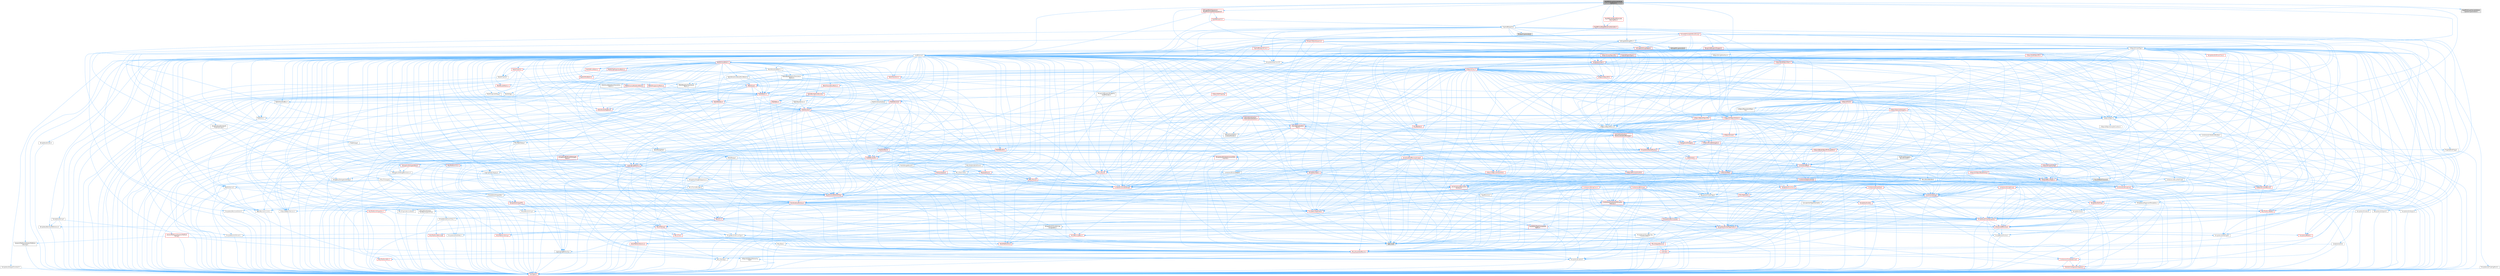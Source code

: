 digraph "RigVMEdGraphVariableNodeSpawner.h"
{
 // INTERACTIVE_SVG=YES
 // LATEX_PDF_SIZE
  bgcolor="transparent";
  edge [fontname=Helvetica,fontsize=10,labelfontname=Helvetica,labelfontsize=10];
  node [fontname=Helvetica,fontsize=10,shape=box,height=0.2,width=0.4];
  Node1 [id="Node000001",label="RigVMEdGraphVariableNode\lSpawner.h",height=0.2,width=0.4,color="gray40", fillcolor="grey60", style="filled", fontcolor="black",tooltip=" "];
  Node1 -> Node2 [id="edge1_Node000001_Node000002",color="steelblue1",style="solid",tooltip=" "];
  Node2 [id="Node000002",label="CoreMinimal.h",height=0.2,width=0.4,color="grey40", fillcolor="white", style="filled",URL="$d7/d67/CoreMinimal_8h.html",tooltip=" "];
  Node2 -> Node3 [id="edge2_Node000002_Node000003",color="steelblue1",style="solid",tooltip=" "];
  Node3 [id="Node000003",label="CoreTypes.h",height=0.2,width=0.4,color="red", fillcolor="#FFF0F0", style="filled",URL="$dc/dec/CoreTypes_8h.html",tooltip=" "];
  Node2 -> Node17 [id="edge3_Node000002_Node000017",color="steelblue1",style="solid",tooltip=" "];
  Node17 [id="Node000017",label="CoreFwd.h",height=0.2,width=0.4,color="red", fillcolor="#FFF0F0", style="filled",URL="$d1/d1e/CoreFwd_8h.html",tooltip=" "];
  Node17 -> Node3 [id="edge4_Node000017_Node000003",color="steelblue1",style="solid",tooltip=" "];
  Node17 -> Node18 [id="edge5_Node000017_Node000018",color="steelblue1",style="solid",tooltip=" "];
  Node18 [id="Node000018",label="Containers/ContainersFwd.h",height=0.2,width=0.4,color="red", fillcolor="#FFF0F0", style="filled",URL="$d4/d0a/ContainersFwd_8h.html",tooltip=" "];
  Node18 -> Node3 [id="edge6_Node000018_Node000003",color="steelblue1",style="solid",tooltip=" "];
  Node18 -> Node19 [id="edge7_Node000018_Node000019",color="steelblue1",style="solid",tooltip=" "];
  Node19 [id="Node000019",label="Traits/IsContiguousContainer.h",height=0.2,width=0.4,color="red", fillcolor="#FFF0F0", style="filled",URL="$d5/d3c/IsContiguousContainer_8h.html",tooltip=" "];
  Node19 -> Node3 [id="edge8_Node000019_Node000003",color="steelblue1",style="solid",tooltip=" "];
  Node17 -> Node23 [id="edge9_Node000017_Node000023",color="steelblue1",style="solid",tooltip=" "];
  Node23 [id="Node000023",label="UObject/UObjectHierarchy\lFwd.h",height=0.2,width=0.4,color="grey40", fillcolor="white", style="filled",URL="$d3/d13/UObjectHierarchyFwd_8h.html",tooltip=" "];
  Node2 -> Node23 [id="edge10_Node000002_Node000023",color="steelblue1",style="solid",tooltip=" "];
  Node2 -> Node18 [id="edge11_Node000002_Node000018",color="steelblue1",style="solid",tooltip=" "];
  Node2 -> Node24 [id="edge12_Node000002_Node000024",color="steelblue1",style="solid",tooltip=" "];
  Node24 [id="Node000024",label="Misc/VarArgs.h",height=0.2,width=0.4,color="grey40", fillcolor="white", style="filled",URL="$d5/d6f/VarArgs_8h.html",tooltip=" "];
  Node24 -> Node3 [id="edge13_Node000024_Node000003",color="steelblue1",style="solid",tooltip=" "];
  Node2 -> Node25 [id="edge14_Node000002_Node000025",color="steelblue1",style="solid",tooltip=" "];
  Node25 [id="Node000025",label="Logging/LogVerbosity.h",height=0.2,width=0.4,color="grey40", fillcolor="white", style="filled",URL="$d2/d8f/LogVerbosity_8h.html",tooltip=" "];
  Node25 -> Node3 [id="edge15_Node000025_Node000003",color="steelblue1",style="solid",tooltip=" "];
  Node2 -> Node26 [id="edge16_Node000002_Node000026",color="steelblue1",style="solid",tooltip=" "];
  Node26 [id="Node000026",label="Misc/OutputDevice.h",height=0.2,width=0.4,color="red", fillcolor="#FFF0F0", style="filled",URL="$d7/d32/OutputDevice_8h.html",tooltip=" "];
  Node26 -> Node17 [id="edge17_Node000026_Node000017",color="steelblue1",style="solid",tooltip=" "];
  Node26 -> Node3 [id="edge18_Node000026_Node000003",color="steelblue1",style="solid",tooltip=" "];
  Node26 -> Node25 [id="edge19_Node000026_Node000025",color="steelblue1",style="solid",tooltip=" "];
  Node26 -> Node24 [id="edge20_Node000026_Node000024",color="steelblue1",style="solid",tooltip=" "];
  Node2 -> Node32 [id="edge21_Node000002_Node000032",color="steelblue1",style="solid",tooltip=" "];
  Node32 [id="Node000032",label="HAL/PlatformCrt.h",height=0.2,width=0.4,color="red", fillcolor="#FFF0F0", style="filled",URL="$d8/d75/PlatformCrt_8h.html",tooltip=" "];
  Node2 -> Node42 [id="edge22_Node000002_Node000042",color="steelblue1",style="solid",tooltip=" "];
  Node42 [id="Node000042",label="HAL/PlatformMisc.h",height=0.2,width=0.4,color="red", fillcolor="#FFF0F0", style="filled",URL="$d0/df5/PlatformMisc_8h.html",tooltip=" "];
  Node42 -> Node3 [id="edge23_Node000042_Node000003",color="steelblue1",style="solid",tooltip=" "];
  Node2 -> Node61 [id="edge24_Node000002_Node000061",color="steelblue1",style="solid",tooltip=" "];
  Node61 [id="Node000061",label="Misc/AssertionMacros.h",height=0.2,width=0.4,color="red", fillcolor="#FFF0F0", style="filled",URL="$d0/dfa/AssertionMacros_8h.html",tooltip=" "];
  Node61 -> Node3 [id="edge25_Node000061_Node000003",color="steelblue1",style="solid",tooltip=" "];
  Node61 -> Node42 [id="edge26_Node000061_Node000042",color="steelblue1",style="solid",tooltip=" "];
  Node61 -> Node62 [id="edge27_Node000061_Node000062",color="steelblue1",style="solid",tooltip=" "];
  Node62 [id="Node000062",label="Templates/EnableIf.h",height=0.2,width=0.4,color="grey40", fillcolor="white", style="filled",URL="$d7/d60/EnableIf_8h.html",tooltip=" "];
  Node62 -> Node3 [id="edge28_Node000062_Node000003",color="steelblue1",style="solid",tooltip=" "];
  Node61 -> Node24 [id="edge29_Node000061_Node000024",color="steelblue1",style="solid",tooltip=" "];
  Node2 -> Node70 [id="edge30_Node000002_Node000070",color="steelblue1",style="solid",tooltip=" "];
  Node70 [id="Node000070",label="Templates/IsPointer.h",height=0.2,width=0.4,color="grey40", fillcolor="white", style="filled",URL="$d7/d05/IsPointer_8h.html",tooltip=" "];
  Node70 -> Node3 [id="edge31_Node000070_Node000003",color="steelblue1",style="solid",tooltip=" "];
  Node2 -> Node71 [id="edge32_Node000002_Node000071",color="steelblue1",style="solid",tooltip=" "];
  Node71 [id="Node000071",label="HAL/PlatformMemory.h",height=0.2,width=0.4,color="red", fillcolor="#FFF0F0", style="filled",URL="$de/d68/PlatformMemory_8h.html",tooltip=" "];
  Node71 -> Node3 [id="edge33_Node000071_Node000003",color="steelblue1",style="solid",tooltip=" "];
  Node2 -> Node54 [id="edge34_Node000002_Node000054",color="steelblue1",style="solid",tooltip=" "];
  Node54 [id="Node000054",label="HAL/PlatformAtomics.h",height=0.2,width=0.4,color="red", fillcolor="#FFF0F0", style="filled",URL="$d3/d36/PlatformAtomics_8h.html",tooltip=" "];
  Node54 -> Node3 [id="edge35_Node000054_Node000003",color="steelblue1",style="solid",tooltip=" "];
  Node2 -> Node76 [id="edge36_Node000002_Node000076",color="steelblue1",style="solid",tooltip=" "];
  Node76 [id="Node000076",label="Misc/Exec.h",height=0.2,width=0.4,color="grey40", fillcolor="white", style="filled",URL="$de/ddb/Exec_8h.html",tooltip=" "];
  Node76 -> Node3 [id="edge37_Node000076_Node000003",color="steelblue1",style="solid",tooltip=" "];
  Node76 -> Node61 [id="edge38_Node000076_Node000061",color="steelblue1",style="solid",tooltip=" "];
  Node2 -> Node77 [id="edge39_Node000002_Node000077",color="steelblue1",style="solid",tooltip=" "];
  Node77 [id="Node000077",label="HAL/MemoryBase.h",height=0.2,width=0.4,color="red", fillcolor="#FFF0F0", style="filled",URL="$d6/d9f/MemoryBase_8h.html",tooltip=" "];
  Node77 -> Node3 [id="edge40_Node000077_Node000003",color="steelblue1",style="solid",tooltip=" "];
  Node77 -> Node54 [id="edge41_Node000077_Node000054",color="steelblue1",style="solid",tooltip=" "];
  Node77 -> Node32 [id="edge42_Node000077_Node000032",color="steelblue1",style="solid",tooltip=" "];
  Node77 -> Node76 [id="edge43_Node000077_Node000076",color="steelblue1",style="solid",tooltip=" "];
  Node77 -> Node26 [id="edge44_Node000077_Node000026",color="steelblue1",style="solid",tooltip=" "];
  Node2 -> Node87 [id="edge45_Node000002_Node000087",color="steelblue1",style="solid",tooltip=" "];
  Node87 [id="Node000087",label="HAL/UnrealMemory.h",height=0.2,width=0.4,color="red", fillcolor="#FFF0F0", style="filled",URL="$d9/d96/UnrealMemory_8h.html",tooltip=" "];
  Node87 -> Node3 [id="edge46_Node000087_Node000003",color="steelblue1",style="solid",tooltip=" "];
  Node87 -> Node77 [id="edge47_Node000087_Node000077",color="steelblue1",style="solid",tooltip=" "];
  Node87 -> Node71 [id="edge48_Node000087_Node000071",color="steelblue1",style="solid",tooltip=" "];
  Node87 -> Node70 [id="edge49_Node000087_Node000070",color="steelblue1",style="solid",tooltip=" "];
  Node2 -> Node89 [id="edge50_Node000002_Node000089",color="steelblue1",style="solid",tooltip=" "];
  Node89 [id="Node000089",label="Templates/IsArithmetic.h",height=0.2,width=0.4,color="grey40", fillcolor="white", style="filled",URL="$d2/d5d/IsArithmetic_8h.html",tooltip=" "];
  Node89 -> Node3 [id="edge51_Node000089_Node000003",color="steelblue1",style="solid",tooltip=" "];
  Node2 -> Node83 [id="edge52_Node000002_Node000083",color="steelblue1",style="solid",tooltip=" "];
  Node83 [id="Node000083",label="Templates/AndOrNot.h",height=0.2,width=0.4,color="grey40", fillcolor="white", style="filled",URL="$db/d0a/AndOrNot_8h.html",tooltip=" "];
  Node83 -> Node3 [id="edge53_Node000083_Node000003",color="steelblue1",style="solid",tooltip=" "];
  Node2 -> Node90 [id="edge54_Node000002_Node000090",color="steelblue1",style="solid",tooltip=" "];
  Node90 [id="Node000090",label="Templates/IsPODType.h",height=0.2,width=0.4,color="grey40", fillcolor="white", style="filled",URL="$d7/db1/IsPODType_8h.html",tooltip=" "];
  Node90 -> Node3 [id="edge55_Node000090_Node000003",color="steelblue1",style="solid",tooltip=" "];
  Node2 -> Node91 [id="edge56_Node000002_Node000091",color="steelblue1",style="solid",tooltip=" "];
  Node91 [id="Node000091",label="Templates/IsUECoreType.h",height=0.2,width=0.4,color="grey40", fillcolor="white", style="filled",URL="$d1/db8/IsUECoreType_8h.html",tooltip=" "];
  Node91 -> Node3 [id="edge57_Node000091_Node000003",color="steelblue1",style="solid",tooltip=" "];
  Node91 -> Node7 [id="edge58_Node000091_Node000007",color="steelblue1",style="solid",tooltip=" "];
  Node7 [id="Node000007",label="type_traits",height=0.2,width=0.4,color="grey60", fillcolor="#E0E0E0", style="filled",tooltip=" "];
  Node2 -> Node84 [id="edge59_Node000002_Node000084",color="steelblue1",style="solid",tooltip=" "];
  Node84 [id="Node000084",label="Templates/IsTriviallyCopy\lConstructible.h",height=0.2,width=0.4,color="grey40", fillcolor="white", style="filled",URL="$d3/d78/IsTriviallyCopyConstructible_8h.html",tooltip=" "];
  Node84 -> Node3 [id="edge60_Node000084_Node000003",color="steelblue1",style="solid",tooltip=" "];
  Node84 -> Node7 [id="edge61_Node000084_Node000007",color="steelblue1",style="solid",tooltip=" "];
  Node2 -> Node92 [id="edge62_Node000002_Node000092",color="steelblue1",style="solid",tooltip=" "];
  Node92 [id="Node000092",label="Templates/UnrealTypeTraits.h",height=0.2,width=0.4,color="red", fillcolor="#FFF0F0", style="filled",URL="$d2/d2d/UnrealTypeTraits_8h.html",tooltip=" "];
  Node92 -> Node3 [id="edge63_Node000092_Node000003",color="steelblue1",style="solid",tooltip=" "];
  Node92 -> Node70 [id="edge64_Node000092_Node000070",color="steelblue1",style="solid",tooltip=" "];
  Node92 -> Node61 [id="edge65_Node000092_Node000061",color="steelblue1",style="solid",tooltip=" "];
  Node92 -> Node83 [id="edge66_Node000092_Node000083",color="steelblue1",style="solid",tooltip=" "];
  Node92 -> Node62 [id="edge67_Node000092_Node000062",color="steelblue1",style="solid",tooltip=" "];
  Node92 -> Node89 [id="edge68_Node000092_Node000089",color="steelblue1",style="solid",tooltip=" "];
  Node92 -> Node93 [id="edge69_Node000092_Node000093",color="steelblue1",style="solid",tooltip=" "];
  Node93 [id="Node000093",label="Templates/Models.h",height=0.2,width=0.4,color="red", fillcolor="#FFF0F0", style="filled",URL="$d3/d0c/Models_8h.html",tooltip=" "];
  Node92 -> Node90 [id="edge70_Node000092_Node000090",color="steelblue1",style="solid",tooltip=" "];
  Node92 -> Node91 [id="edge71_Node000092_Node000091",color="steelblue1",style="solid",tooltip=" "];
  Node92 -> Node84 [id="edge72_Node000092_Node000084",color="steelblue1",style="solid",tooltip=" "];
  Node2 -> Node62 [id="edge73_Node000002_Node000062",color="steelblue1",style="solid",tooltip=" "];
  Node2 -> Node94 [id="edge74_Node000002_Node000094",color="steelblue1",style="solid",tooltip=" "];
  Node94 [id="Node000094",label="Templates/RemoveReference.h",height=0.2,width=0.4,color="grey40", fillcolor="white", style="filled",URL="$da/dbe/RemoveReference_8h.html",tooltip=" "];
  Node94 -> Node3 [id="edge75_Node000094_Node000003",color="steelblue1",style="solid",tooltip=" "];
  Node2 -> Node95 [id="edge76_Node000002_Node000095",color="steelblue1",style="solid",tooltip=" "];
  Node95 [id="Node000095",label="Templates/IntegralConstant.h",height=0.2,width=0.4,color="grey40", fillcolor="white", style="filled",URL="$db/d1b/IntegralConstant_8h.html",tooltip=" "];
  Node95 -> Node3 [id="edge77_Node000095_Node000003",color="steelblue1",style="solid",tooltip=" "];
  Node2 -> Node96 [id="edge78_Node000002_Node000096",color="steelblue1",style="solid",tooltip=" "];
  Node96 [id="Node000096",label="Templates/IsClass.h",height=0.2,width=0.4,color="grey40", fillcolor="white", style="filled",URL="$db/dcb/IsClass_8h.html",tooltip=" "];
  Node96 -> Node3 [id="edge79_Node000096_Node000003",color="steelblue1",style="solid",tooltip=" "];
  Node2 -> Node97 [id="edge80_Node000002_Node000097",color="steelblue1",style="solid",tooltip=" "];
  Node97 [id="Node000097",label="Templates/TypeCompatible\lBytes.h",height=0.2,width=0.4,color="red", fillcolor="#FFF0F0", style="filled",URL="$df/d0a/TypeCompatibleBytes_8h.html",tooltip=" "];
  Node97 -> Node3 [id="edge81_Node000097_Node000003",color="steelblue1",style="solid",tooltip=" "];
  Node97 -> Node7 [id="edge82_Node000097_Node000007",color="steelblue1",style="solid",tooltip=" "];
  Node2 -> Node19 [id="edge83_Node000002_Node000019",color="steelblue1",style="solid",tooltip=" "];
  Node2 -> Node98 [id="edge84_Node000002_Node000098",color="steelblue1",style="solid",tooltip=" "];
  Node98 [id="Node000098",label="Templates/UnrealTemplate.h",height=0.2,width=0.4,color="red", fillcolor="#FFF0F0", style="filled",URL="$d4/d24/UnrealTemplate_8h.html",tooltip=" "];
  Node98 -> Node3 [id="edge85_Node000098_Node000003",color="steelblue1",style="solid",tooltip=" "];
  Node98 -> Node70 [id="edge86_Node000098_Node000070",color="steelblue1",style="solid",tooltip=" "];
  Node98 -> Node87 [id="edge87_Node000098_Node000087",color="steelblue1",style="solid",tooltip=" "];
  Node98 -> Node92 [id="edge88_Node000098_Node000092",color="steelblue1",style="solid",tooltip=" "];
  Node98 -> Node94 [id="edge89_Node000098_Node000094",color="steelblue1",style="solid",tooltip=" "];
  Node98 -> Node97 [id="edge90_Node000098_Node000097",color="steelblue1",style="solid",tooltip=" "];
  Node98 -> Node19 [id="edge91_Node000098_Node000019",color="steelblue1",style="solid",tooltip=" "];
  Node98 -> Node7 [id="edge92_Node000098_Node000007",color="steelblue1",style="solid",tooltip=" "];
  Node2 -> Node47 [id="edge93_Node000002_Node000047",color="steelblue1",style="solid",tooltip=" "];
  Node47 [id="Node000047",label="Math/NumericLimits.h",height=0.2,width=0.4,color="grey40", fillcolor="white", style="filled",URL="$df/d1b/NumericLimits_8h.html",tooltip=" "];
  Node47 -> Node3 [id="edge94_Node000047_Node000003",color="steelblue1",style="solid",tooltip=" "];
  Node2 -> Node102 [id="edge95_Node000002_Node000102",color="steelblue1",style="solid",tooltip=" "];
  Node102 [id="Node000102",label="HAL/PlatformMath.h",height=0.2,width=0.4,color="red", fillcolor="#FFF0F0", style="filled",URL="$dc/d53/PlatformMath_8h.html",tooltip=" "];
  Node102 -> Node3 [id="edge96_Node000102_Node000003",color="steelblue1",style="solid",tooltip=" "];
  Node2 -> Node85 [id="edge97_Node000002_Node000085",color="steelblue1",style="solid",tooltip=" "];
  Node85 [id="Node000085",label="Templates/IsTriviallyCopy\lAssignable.h",height=0.2,width=0.4,color="grey40", fillcolor="white", style="filled",URL="$d2/df2/IsTriviallyCopyAssignable_8h.html",tooltip=" "];
  Node85 -> Node3 [id="edge98_Node000085_Node000003",color="steelblue1",style="solid",tooltip=" "];
  Node85 -> Node7 [id="edge99_Node000085_Node000007",color="steelblue1",style="solid",tooltip=" "];
  Node2 -> Node110 [id="edge100_Node000002_Node000110",color="steelblue1",style="solid",tooltip=" "];
  Node110 [id="Node000110",label="Templates/MemoryOps.h",height=0.2,width=0.4,color="red", fillcolor="#FFF0F0", style="filled",URL="$db/dea/MemoryOps_8h.html",tooltip=" "];
  Node110 -> Node3 [id="edge101_Node000110_Node000003",color="steelblue1",style="solid",tooltip=" "];
  Node110 -> Node87 [id="edge102_Node000110_Node000087",color="steelblue1",style="solid",tooltip=" "];
  Node110 -> Node85 [id="edge103_Node000110_Node000085",color="steelblue1",style="solid",tooltip=" "];
  Node110 -> Node84 [id="edge104_Node000110_Node000084",color="steelblue1",style="solid",tooltip=" "];
  Node110 -> Node92 [id="edge105_Node000110_Node000092",color="steelblue1",style="solid",tooltip=" "];
  Node110 -> Node7 [id="edge106_Node000110_Node000007",color="steelblue1",style="solid",tooltip=" "];
  Node2 -> Node111 [id="edge107_Node000002_Node000111",color="steelblue1",style="solid",tooltip=" "];
  Node111 [id="Node000111",label="Containers/ContainerAllocation\lPolicies.h",height=0.2,width=0.4,color="red", fillcolor="#FFF0F0", style="filled",URL="$d7/dff/ContainerAllocationPolicies_8h.html",tooltip=" "];
  Node111 -> Node3 [id="edge108_Node000111_Node000003",color="steelblue1",style="solid",tooltip=" "];
  Node111 -> Node111 [id="edge109_Node000111_Node000111",color="steelblue1",style="solid",tooltip=" "];
  Node111 -> Node102 [id="edge110_Node000111_Node000102",color="steelblue1",style="solid",tooltip=" "];
  Node111 -> Node87 [id="edge111_Node000111_Node000087",color="steelblue1",style="solid",tooltip=" "];
  Node111 -> Node47 [id="edge112_Node000111_Node000047",color="steelblue1",style="solid",tooltip=" "];
  Node111 -> Node61 [id="edge113_Node000111_Node000061",color="steelblue1",style="solid",tooltip=" "];
  Node111 -> Node110 [id="edge114_Node000111_Node000110",color="steelblue1",style="solid",tooltip=" "];
  Node111 -> Node97 [id="edge115_Node000111_Node000097",color="steelblue1",style="solid",tooltip=" "];
  Node111 -> Node7 [id="edge116_Node000111_Node000007",color="steelblue1",style="solid",tooltip=" "];
  Node2 -> Node114 [id="edge117_Node000002_Node000114",color="steelblue1",style="solid",tooltip=" "];
  Node114 [id="Node000114",label="Templates/IsEnumClass.h",height=0.2,width=0.4,color="grey40", fillcolor="white", style="filled",URL="$d7/d15/IsEnumClass_8h.html",tooltip=" "];
  Node114 -> Node3 [id="edge118_Node000114_Node000003",color="steelblue1",style="solid",tooltip=" "];
  Node114 -> Node83 [id="edge119_Node000114_Node000083",color="steelblue1",style="solid",tooltip=" "];
  Node2 -> Node115 [id="edge120_Node000002_Node000115",color="steelblue1",style="solid",tooltip=" "];
  Node115 [id="Node000115",label="HAL/PlatformProperties.h",height=0.2,width=0.4,color="red", fillcolor="#FFF0F0", style="filled",URL="$d9/db0/PlatformProperties_8h.html",tooltip=" "];
  Node115 -> Node3 [id="edge121_Node000115_Node000003",color="steelblue1",style="solid",tooltip=" "];
  Node2 -> Node118 [id="edge122_Node000002_Node000118",color="steelblue1",style="solid",tooltip=" "];
  Node118 [id="Node000118",label="Misc/EngineVersionBase.h",height=0.2,width=0.4,color="grey40", fillcolor="white", style="filled",URL="$d5/d2b/EngineVersionBase_8h.html",tooltip=" "];
  Node118 -> Node3 [id="edge123_Node000118_Node000003",color="steelblue1",style="solid",tooltip=" "];
  Node2 -> Node119 [id="edge124_Node000002_Node000119",color="steelblue1",style="solid",tooltip=" "];
  Node119 [id="Node000119",label="Internationalization\l/TextNamespaceFwd.h",height=0.2,width=0.4,color="grey40", fillcolor="white", style="filled",URL="$d8/d97/TextNamespaceFwd_8h.html",tooltip=" "];
  Node119 -> Node3 [id="edge125_Node000119_Node000003",color="steelblue1",style="solid",tooltip=" "];
  Node2 -> Node120 [id="edge126_Node000002_Node000120",color="steelblue1",style="solid",tooltip=" "];
  Node120 [id="Node000120",label="Serialization/Archive.h",height=0.2,width=0.4,color="red", fillcolor="#FFF0F0", style="filled",URL="$d7/d3b/Archive_8h.html",tooltip=" "];
  Node120 -> Node17 [id="edge127_Node000120_Node000017",color="steelblue1",style="solid",tooltip=" "];
  Node120 -> Node3 [id="edge128_Node000120_Node000003",color="steelblue1",style="solid",tooltip=" "];
  Node120 -> Node115 [id="edge129_Node000120_Node000115",color="steelblue1",style="solid",tooltip=" "];
  Node120 -> Node119 [id="edge130_Node000120_Node000119",color="steelblue1",style="solid",tooltip=" "];
  Node120 -> Node61 [id="edge131_Node000120_Node000061",color="steelblue1",style="solid",tooltip=" "];
  Node120 -> Node118 [id="edge132_Node000120_Node000118",color="steelblue1",style="solid",tooltip=" "];
  Node120 -> Node24 [id="edge133_Node000120_Node000024",color="steelblue1",style="solid",tooltip=" "];
  Node120 -> Node62 [id="edge134_Node000120_Node000062",color="steelblue1",style="solid",tooltip=" "];
  Node120 -> Node114 [id="edge135_Node000120_Node000114",color="steelblue1",style="solid",tooltip=" "];
  Node120 -> Node107 [id="edge136_Node000120_Node000107",color="steelblue1",style="solid",tooltip=" "];
  Node107 [id="Node000107",label="Templates/IsSigned.h",height=0.2,width=0.4,color="grey40", fillcolor="white", style="filled",URL="$d8/dd8/IsSigned_8h.html",tooltip=" "];
  Node107 -> Node3 [id="edge137_Node000107_Node000003",color="steelblue1",style="solid",tooltip=" "];
  Node120 -> Node98 [id="edge138_Node000120_Node000098",color="steelblue1",style="solid",tooltip=" "];
  Node120 -> Node123 [id="edge139_Node000120_Node000123",color="steelblue1",style="solid",tooltip=" "];
  Node123 [id="Node000123",label="UObject/ObjectVersion.h",height=0.2,width=0.4,color="grey40", fillcolor="white", style="filled",URL="$da/d63/ObjectVersion_8h.html",tooltip=" "];
  Node123 -> Node3 [id="edge140_Node000123_Node000003",color="steelblue1",style="solid",tooltip=" "];
  Node2 -> Node124 [id="edge141_Node000002_Node000124",color="steelblue1",style="solid",tooltip=" "];
  Node124 [id="Node000124",label="Templates/Less.h",height=0.2,width=0.4,color="grey40", fillcolor="white", style="filled",URL="$de/dc8/Less_8h.html",tooltip=" "];
  Node124 -> Node3 [id="edge142_Node000124_Node000003",color="steelblue1",style="solid",tooltip=" "];
  Node124 -> Node98 [id="edge143_Node000124_Node000098",color="steelblue1",style="solid",tooltip=" "];
  Node2 -> Node125 [id="edge144_Node000002_Node000125",color="steelblue1",style="solid",tooltip=" "];
  Node125 [id="Node000125",label="Templates/Sorting.h",height=0.2,width=0.4,color="red", fillcolor="#FFF0F0", style="filled",URL="$d3/d9e/Sorting_8h.html",tooltip=" "];
  Node125 -> Node3 [id="edge145_Node000125_Node000003",color="steelblue1",style="solid",tooltip=" "];
  Node125 -> Node102 [id="edge146_Node000125_Node000102",color="steelblue1",style="solid",tooltip=" "];
  Node125 -> Node124 [id="edge147_Node000125_Node000124",color="steelblue1",style="solid",tooltip=" "];
  Node2 -> Node136 [id="edge148_Node000002_Node000136",color="steelblue1",style="solid",tooltip=" "];
  Node136 [id="Node000136",label="Misc/Char.h",height=0.2,width=0.4,color="red", fillcolor="#FFF0F0", style="filled",URL="$d0/d58/Char_8h.html",tooltip=" "];
  Node136 -> Node3 [id="edge149_Node000136_Node000003",color="steelblue1",style="solid",tooltip=" "];
  Node136 -> Node7 [id="edge150_Node000136_Node000007",color="steelblue1",style="solid",tooltip=" "];
  Node2 -> Node139 [id="edge151_Node000002_Node000139",color="steelblue1",style="solid",tooltip=" "];
  Node139 [id="Node000139",label="GenericPlatform/GenericPlatform\lStricmp.h",height=0.2,width=0.4,color="grey40", fillcolor="white", style="filled",URL="$d2/d86/GenericPlatformStricmp_8h.html",tooltip=" "];
  Node139 -> Node3 [id="edge152_Node000139_Node000003",color="steelblue1",style="solid",tooltip=" "];
  Node2 -> Node140 [id="edge153_Node000002_Node000140",color="steelblue1",style="solid",tooltip=" "];
  Node140 [id="Node000140",label="GenericPlatform/GenericPlatform\lString.h",height=0.2,width=0.4,color="red", fillcolor="#FFF0F0", style="filled",URL="$dd/d20/GenericPlatformString_8h.html",tooltip=" "];
  Node140 -> Node3 [id="edge154_Node000140_Node000003",color="steelblue1",style="solid",tooltip=" "];
  Node140 -> Node139 [id="edge155_Node000140_Node000139",color="steelblue1",style="solid",tooltip=" "];
  Node140 -> Node62 [id="edge156_Node000140_Node000062",color="steelblue1",style="solid",tooltip=" "];
  Node140 -> Node7 [id="edge157_Node000140_Node000007",color="steelblue1",style="solid",tooltip=" "];
  Node2 -> Node73 [id="edge158_Node000002_Node000073",color="steelblue1",style="solid",tooltip=" "];
  Node73 [id="Node000073",label="HAL/PlatformString.h",height=0.2,width=0.4,color="red", fillcolor="#FFF0F0", style="filled",URL="$db/db5/PlatformString_8h.html",tooltip=" "];
  Node73 -> Node3 [id="edge159_Node000073_Node000003",color="steelblue1",style="solid",tooltip=" "];
  Node2 -> Node143 [id="edge160_Node000002_Node000143",color="steelblue1",style="solid",tooltip=" "];
  Node143 [id="Node000143",label="Misc/CString.h",height=0.2,width=0.4,color="red", fillcolor="#FFF0F0", style="filled",URL="$d2/d49/CString_8h.html",tooltip=" "];
  Node143 -> Node3 [id="edge161_Node000143_Node000003",color="steelblue1",style="solid",tooltip=" "];
  Node143 -> Node32 [id="edge162_Node000143_Node000032",color="steelblue1",style="solid",tooltip=" "];
  Node143 -> Node73 [id="edge163_Node000143_Node000073",color="steelblue1",style="solid",tooltip=" "];
  Node143 -> Node61 [id="edge164_Node000143_Node000061",color="steelblue1",style="solid",tooltip=" "];
  Node143 -> Node136 [id="edge165_Node000143_Node000136",color="steelblue1",style="solid",tooltip=" "];
  Node143 -> Node24 [id="edge166_Node000143_Node000024",color="steelblue1",style="solid",tooltip=" "];
  Node2 -> Node144 [id="edge167_Node000002_Node000144",color="steelblue1",style="solid",tooltip=" "];
  Node144 [id="Node000144",label="Misc/Crc.h",height=0.2,width=0.4,color="red", fillcolor="#FFF0F0", style="filled",URL="$d4/dd2/Crc_8h.html",tooltip=" "];
  Node144 -> Node3 [id="edge168_Node000144_Node000003",color="steelblue1",style="solid",tooltip=" "];
  Node144 -> Node73 [id="edge169_Node000144_Node000073",color="steelblue1",style="solid",tooltip=" "];
  Node144 -> Node61 [id="edge170_Node000144_Node000061",color="steelblue1",style="solid",tooltip=" "];
  Node144 -> Node143 [id="edge171_Node000144_Node000143",color="steelblue1",style="solid",tooltip=" "];
  Node144 -> Node136 [id="edge172_Node000144_Node000136",color="steelblue1",style="solid",tooltip=" "];
  Node144 -> Node92 [id="edge173_Node000144_Node000092",color="steelblue1",style="solid",tooltip=" "];
  Node2 -> Node135 [id="edge174_Node000002_Node000135",color="steelblue1",style="solid",tooltip=" "];
  Node135 [id="Node000135",label="Math/UnrealMathUtility.h",height=0.2,width=0.4,color="red", fillcolor="#FFF0F0", style="filled",URL="$db/db8/UnrealMathUtility_8h.html",tooltip=" "];
  Node135 -> Node3 [id="edge175_Node000135_Node000003",color="steelblue1",style="solid",tooltip=" "];
  Node135 -> Node61 [id="edge176_Node000135_Node000061",color="steelblue1",style="solid",tooltip=" "];
  Node135 -> Node102 [id="edge177_Node000135_Node000102",color="steelblue1",style="solid",tooltip=" "];
  Node2 -> Node145 [id="edge178_Node000002_Node000145",color="steelblue1",style="solid",tooltip=" "];
  Node145 [id="Node000145",label="Containers/UnrealString.h",height=0.2,width=0.4,color="red", fillcolor="#FFF0F0", style="filled",URL="$d5/dba/UnrealString_8h.html",tooltip=" "];
  Node2 -> Node149 [id="edge179_Node000002_Node000149",color="steelblue1",style="solid",tooltip=" "];
  Node149 [id="Node000149",label="Containers/Array.h",height=0.2,width=0.4,color="red", fillcolor="#FFF0F0", style="filled",URL="$df/dd0/Array_8h.html",tooltip=" "];
  Node149 -> Node3 [id="edge180_Node000149_Node000003",color="steelblue1",style="solid",tooltip=" "];
  Node149 -> Node61 [id="edge181_Node000149_Node000061",color="steelblue1",style="solid",tooltip=" "];
  Node149 -> Node87 [id="edge182_Node000149_Node000087",color="steelblue1",style="solid",tooltip=" "];
  Node149 -> Node92 [id="edge183_Node000149_Node000092",color="steelblue1",style="solid",tooltip=" "];
  Node149 -> Node98 [id="edge184_Node000149_Node000098",color="steelblue1",style="solid",tooltip=" "];
  Node149 -> Node111 [id="edge185_Node000149_Node000111",color="steelblue1",style="solid",tooltip=" "];
  Node149 -> Node120 [id="edge186_Node000149_Node000120",color="steelblue1",style="solid",tooltip=" "];
  Node149 -> Node170 [id="edge187_Node000149_Node000170",color="steelblue1",style="solid",tooltip=" "];
  Node170 [id="Node000170",label="Concepts/GetTypeHashable.h",height=0.2,width=0.4,color="grey40", fillcolor="white", style="filled",URL="$d3/da2/GetTypeHashable_8h.html",tooltip=" "];
  Node170 -> Node3 [id="edge188_Node000170_Node000003",color="steelblue1",style="solid",tooltip=" "];
  Node170 -> Node161 [id="edge189_Node000170_Node000161",color="steelblue1",style="solid",tooltip=" "];
  Node161 [id="Node000161",label="Templates/TypeHash.h",height=0.2,width=0.4,color="red", fillcolor="#FFF0F0", style="filled",URL="$d1/d62/TypeHash_8h.html",tooltip=" "];
  Node161 -> Node3 [id="edge190_Node000161_Node000003",color="steelblue1",style="solid",tooltip=" "];
  Node161 -> Node144 [id="edge191_Node000161_Node000144",color="steelblue1",style="solid",tooltip=" "];
  Node161 -> Node7 [id="edge192_Node000161_Node000007",color="steelblue1",style="solid",tooltip=" "];
  Node149 -> Node128 [id="edge193_Node000149_Node000128",color="steelblue1",style="solid",tooltip=" "];
  Node128 [id="Node000128",label="Templates/Invoke.h",height=0.2,width=0.4,color="red", fillcolor="#FFF0F0", style="filled",URL="$d7/deb/Invoke_8h.html",tooltip=" "];
  Node128 -> Node3 [id="edge194_Node000128_Node000003",color="steelblue1",style="solid",tooltip=" "];
  Node128 -> Node98 [id="edge195_Node000128_Node000098",color="steelblue1",style="solid",tooltip=" "];
  Node128 -> Node7 [id="edge196_Node000128_Node000007",color="steelblue1",style="solid",tooltip=" "];
  Node149 -> Node124 [id="edge197_Node000149_Node000124",color="steelblue1",style="solid",tooltip=" "];
  Node149 -> Node125 [id="edge198_Node000149_Node000125",color="steelblue1",style="solid",tooltip=" "];
  Node149 -> Node172 [id="edge199_Node000149_Node000172",color="steelblue1",style="solid",tooltip=" "];
  Node172 [id="Node000172",label="Templates/AlignmentTemplates.h",height=0.2,width=0.4,color="grey40", fillcolor="white", style="filled",URL="$dd/d32/AlignmentTemplates_8h.html",tooltip=" "];
  Node172 -> Node3 [id="edge200_Node000172_Node000003",color="steelblue1",style="solid",tooltip=" "];
  Node172 -> Node81 [id="edge201_Node000172_Node000081",color="steelblue1",style="solid",tooltip=" "];
  Node81 [id="Node000081",label="Templates/IsIntegral.h",height=0.2,width=0.4,color="grey40", fillcolor="white", style="filled",URL="$da/d64/IsIntegral_8h.html",tooltip=" "];
  Node81 -> Node3 [id="edge202_Node000081_Node000003",color="steelblue1",style="solid",tooltip=" "];
  Node172 -> Node70 [id="edge203_Node000172_Node000070",color="steelblue1",style="solid",tooltip=" "];
  Node149 -> Node7 [id="edge204_Node000149_Node000007",color="steelblue1",style="solid",tooltip=" "];
  Node2 -> Node173 [id="edge205_Node000002_Node000173",color="steelblue1",style="solid",tooltip=" "];
  Node173 [id="Node000173",label="Misc/FrameNumber.h",height=0.2,width=0.4,color="grey40", fillcolor="white", style="filled",URL="$dd/dbd/FrameNumber_8h.html",tooltip=" "];
  Node173 -> Node3 [id="edge206_Node000173_Node000003",color="steelblue1",style="solid",tooltip=" "];
  Node173 -> Node47 [id="edge207_Node000173_Node000047",color="steelblue1",style="solid",tooltip=" "];
  Node173 -> Node135 [id="edge208_Node000173_Node000135",color="steelblue1",style="solid",tooltip=" "];
  Node173 -> Node62 [id="edge209_Node000173_Node000062",color="steelblue1",style="solid",tooltip=" "];
  Node173 -> Node92 [id="edge210_Node000173_Node000092",color="steelblue1",style="solid",tooltip=" "];
  Node2 -> Node174 [id="edge211_Node000002_Node000174",color="steelblue1",style="solid",tooltip=" "];
  Node174 [id="Node000174",label="Misc/Timespan.h",height=0.2,width=0.4,color="grey40", fillcolor="white", style="filled",URL="$da/dd9/Timespan_8h.html",tooltip=" "];
  Node174 -> Node3 [id="edge212_Node000174_Node000003",color="steelblue1",style="solid",tooltip=" "];
  Node174 -> Node175 [id="edge213_Node000174_Node000175",color="steelblue1",style="solid",tooltip=" "];
  Node175 [id="Node000175",label="Math/Interval.h",height=0.2,width=0.4,color="grey40", fillcolor="white", style="filled",URL="$d1/d55/Interval_8h.html",tooltip=" "];
  Node175 -> Node3 [id="edge214_Node000175_Node000003",color="steelblue1",style="solid",tooltip=" "];
  Node175 -> Node89 [id="edge215_Node000175_Node000089",color="steelblue1",style="solid",tooltip=" "];
  Node175 -> Node92 [id="edge216_Node000175_Node000092",color="steelblue1",style="solid",tooltip=" "];
  Node175 -> Node47 [id="edge217_Node000175_Node000047",color="steelblue1",style="solid",tooltip=" "];
  Node175 -> Node135 [id="edge218_Node000175_Node000135",color="steelblue1",style="solid",tooltip=" "];
  Node174 -> Node135 [id="edge219_Node000174_Node000135",color="steelblue1",style="solid",tooltip=" "];
  Node174 -> Node61 [id="edge220_Node000174_Node000061",color="steelblue1",style="solid",tooltip=" "];
  Node2 -> Node176 [id="edge221_Node000002_Node000176",color="steelblue1",style="solid",tooltip=" "];
  Node176 [id="Node000176",label="Containers/StringConv.h",height=0.2,width=0.4,color="red", fillcolor="#FFF0F0", style="filled",URL="$d3/ddf/StringConv_8h.html",tooltip=" "];
  Node176 -> Node3 [id="edge222_Node000176_Node000003",color="steelblue1",style="solid",tooltip=" "];
  Node176 -> Node61 [id="edge223_Node000176_Node000061",color="steelblue1",style="solid",tooltip=" "];
  Node176 -> Node111 [id="edge224_Node000176_Node000111",color="steelblue1",style="solid",tooltip=" "];
  Node176 -> Node149 [id="edge225_Node000176_Node000149",color="steelblue1",style="solid",tooltip=" "];
  Node176 -> Node143 [id="edge226_Node000176_Node000143",color="steelblue1",style="solid",tooltip=" "];
  Node176 -> Node177 [id="edge227_Node000176_Node000177",color="steelblue1",style="solid",tooltip=" "];
  Node177 [id="Node000177",label="Templates/IsArray.h",height=0.2,width=0.4,color="grey40", fillcolor="white", style="filled",URL="$d8/d8d/IsArray_8h.html",tooltip=" "];
  Node177 -> Node3 [id="edge228_Node000177_Node000003",color="steelblue1",style="solid",tooltip=" "];
  Node176 -> Node98 [id="edge229_Node000176_Node000098",color="steelblue1",style="solid",tooltip=" "];
  Node176 -> Node92 [id="edge230_Node000176_Node000092",color="steelblue1",style="solid",tooltip=" "];
  Node176 -> Node19 [id="edge231_Node000176_Node000019",color="steelblue1",style="solid",tooltip=" "];
  Node176 -> Node7 [id="edge232_Node000176_Node000007",color="steelblue1",style="solid",tooltip=" "];
  Node2 -> Node178 [id="edge233_Node000002_Node000178",color="steelblue1",style="solid",tooltip=" "];
  Node178 [id="Node000178",label="UObject/UnrealNames.h",height=0.2,width=0.4,color="red", fillcolor="#FFF0F0", style="filled",URL="$d8/db1/UnrealNames_8h.html",tooltip=" "];
  Node178 -> Node3 [id="edge234_Node000178_Node000003",color="steelblue1",style="solid",tooltip=" "];
  Node2 -> Node180 [id="edge235_Node000002_Node000180",color="steelblue1",style="solid",tooltip=" "];
  Node180 [id="Node000180",label="UObject/NameTypes.h",height=0.2,width=0.4,color="red", fillcolor="#FFF0F0", style="filled",URL="$d6/d35/NameTypes_8h.html",tooltip=" "];
  Node180 -> Node3 [id="edge236_Node000180_Node000003",color="steelblue1",style="solid",tooltip=" "];
  Node180 -> Node61 [id="edge237_Node000180_Node000061",color="steelblue1",style="solid",tooltip=" "];
  Node180 -> Node87 [id="edge238_Node000180_Node000087",color="steelblue1",style="solid",tooltip=" "];
  Node180 -> Node92 [id="edge239_Node000180_Node000092",color="steelblue1",style="solid",tooltip=" "];
  Node180 -> Node98 [id="edge240_Node000180_Node000098",color="steelblue1",style="solid",tooltip=" "];
  Node180 -> Node145 [id="edge241_Node000180_Node000145",color="steelblue1",style="solid",tooltip=" "];
  Node180 -> Node176 [id="edge242_Node000180_Node000176",color="steelblue1",style="solid",tooltip=" "];
  Node180 -> Node44 [id="edge243_Node000180_Node000044",color="steelblue1",style="solid",tooltip=" "];
  Node44 [id="Node000044",label="Containers/StringFwd.h",height=0.2,width=0.4,color="red", fillcolor="#FFF0F0", style="filled",URL="$df/d37/StringFwd_8h.html",tooltip=" "];
  Node44 -> Node3 [id="edge244_Node000044_Node000003",color="steelblue1",style="solid",tooltip=" "];
  Node44 -> Node19 [id="edge245_Node000044_Node000019",color="steelblue1",style="solid",tooltip=" "];
  Node180 -> Node178 [id="edge246_Node000180_Node000178",color="steelblue1",style="solid",tooltip=" "];
  Node2 -> Node188 [id="edge247_Node000002_Node000188",color="steelblue1",style="solid",tooltip=" "];
  Node188 [id="Node000188",label="Misc/Parse.h",height=0.2,width=0.4,color="red", fillcolor="#FFF0F0", style="filled",URL="$dc/d71/Parse_8h.html",tooltip=" "];
  Node188 -> Node44 [id="edge248_Node000188_Node000044",color="steelblue1",style="solid",tooltip=" "];
  Node188 -> Node145 [id="edge249_Node000188_Node000145",color="steelblue1",style="solid",tooltip=" "];
  Node188 -> Node3 [id="edge250_Node000188_Node000003",color="steelblue1",style="solid",tooltip=" "];
  Node188 -> Node32 [id="edge251_Node000188_Node000032",color="steelblue1",style="solid",tooltip=" "];
  Node188 -> Node49 [id="edge252_Node000188_Node000049",color="steelblue1",style="solid",tooltip=" "];
  Node49 [id="Node000049",label="Misc/EnumClassFlags.h",height=0.2,width=0.4,color="grey40", fillcolor="white", style="filled",URL="$d8/de7/EnumClassFlags_8h.html",tooltip=" "];
  Node188 -> Node189 [id="edge253_Node000188_Node000189",color="steelblue1",style="solid",tooltip=" "];
  Node189 [id="Node000189",label="Templates/Function.h",height=0.2,width=0.4,color="red", fillcolor="#FFF0F0", style="filled",URL="$df/df5/Function_8h.html",tooltip=" "];
  Node189 -> Node3 [id="edge254_Node000189_Node000003",color="steelblue1",style="solid",tooltip=" "];
  Node189 -> Node61 [id="edge255_Node000189_Node000061",color="steelblue1",style="solid",tooltip=" "];
  Node189 -> Node87 [id="edge256_Node000189_Node000087",color="steelblue1",style="solid",tooltip=" "];
  Node189 -> Node92 [id="edge257_Node000189_Node000092",color="steelblue1",style="solid",tooltip=" "];
  Node189 -> Node128 [id="edge258_Node000189_Node000128",color="steelblue1",style="solid",tooltip=" "];
  Node189 -> Node98 [id="edge259_Node000189_Node000098",color="steelblue1",style="solid",tooltip=" "];
  Node189 -> Node135 [id="edge260_Node000189_Node000135",color="steelblue1",style="solid",tooltip=" "];
  Node189 -> Node7 [id="edge261_Node000189_Node000007",color="steelblue1",style="solid",tooltip=" "];
  Node2 -> Node172 [id="edge262_Node000002_Node000172",color="steelblue1",style="solid",tooltip=" "];
  Node2 -> Node191 [id="edge263_Node000002_Node000191",color="steelblue1",style="solid",tooltip=" "];
  Node191 [id="Node000191",label="Misc/StructBuilder.h",height=0.2,width=0.4,color="grey40", fillcolor="white", style="filled",URL="$d9/db3/StructBuilder_8h.html",tooltip=" "];
  Node191 -> Node3 [id="edge264_Node000191_Node000003",color="steelblue1",style="solid",tooltip=" "];
  Node191 -> Node135 [id="edge265_Node000191_Node000135",color="steelblue1",style="solid",tooltip=" "];
  Node191 -> Node172 [id="edge266_Node000191_Node000172",color="steelblue1",style="solid",tooltip=" "];
  Node2 -> Node104 [id="edge267_Node000002_Node000104",color="steelblue1",style="solid",tooltip=" "];
  Node104 [id="Node000104",label="Templates/Decay.h",height=0.2,width=0.4,color="grey40", fillcolor="white", style="filled",URL="$dd/d0f/Decay_8h.html",tooltip=" "];
  Node104 -> Node3 [id="edge268_Node000104_Node000003",color="steelblue1",style="solid",tooltip=" "];
  Node104 -> Node94 [id="edge269_Node000104_Node000094",color="steelblue1",style="solid",tooltip=" "];
  Node104 -> Node7 [id="edge270_Node000104_Node000007",color="steelblue1",style="solid",tooltip=" "];
  Node2 -> Node192 [id="edge271_Node000002_Node000192",color="steelblue1",style="solid",tooltip=" "];
  Node192 [id="Node000192",label="Templates/PointerIsConvertible\lFromTo.h",height=0.2,width=0.4,color="red", fillcolor="#FFF0F0", style="filled",URL="$d6/d65/PointerIsConvertibleFromTo_8h.html",tooltip=" "];
  Node192 -> Node3 [id="edge272_Node000192_Node000003",color="steelblue1",style="solid",tooltip=" "];
  Node192 -> Node7 [id="edge273_Node000192_Node000007",color="steelblue1",style="solid",tooltip=" "];
  Node2 -> Node128 [id="edge274_Node000002_Node000128",color="steelblue1",style="solid",tooltip=" "];
  Node2 -> Node189 [id="edge275_Node000002_Node000189",color="steelblue1",style="solid",tooltip=" "];
  Node2 -> Node161 [id="edge276_Node000002_Node000161",color="steelblue1",style="solid",tooltip=" "];
  Node2 -> Node193 [id="edge277_Node000002_Node000193",color="steelblue1",style="solid",tooltip=" "];
  Node193 [id="Node000193",label="Containers/ScriptArray.h",height=0.2,width=0.4,color="red", fillcolor="#FFF0F0", style="filled",URL="$dc/daf/ScriptArray_8h.html",tooltip=" "];
  Node193 -> Node3 [id="edge278_Node000193_Node000003",color="steelblue1",style="solid",tooltip=" "];
  Node193 -> Node61 [id="edge279_Node000193_Node000061",color="steelblue1",style="solid",tooltip=" "];
  Node193 -> Node87 [id="edge280_Node000193_Node000087",color="steelblue1",style="solid",tooltip=" "];
  Node193 -> Node111 [id="edge281_Node000193_Node000111",color="steelblue1",style="solid",tooltip=" "];
  Node193 -> Node149 [id="edge282_Node000193_Node000149",color="steelblue1",style="solid",tooltip=" "];
  Node2 -> Node194 [id="edge283_Node000002_Node000194",color="steelblue1",style="solid",tooltip=" "];
  Node194 [id="Node000194",label="Containers/BitArray.h",height=0.2,width=0.4,color="red", fillcolor="#FFF0F0", style="filled",URL="$d1/de4/BitArray_8h.html",tooltip=" "];
  Node194 -> Node111 [id="edge284_Node000194_Node000111",color="steelblue1",style="solid",tooltip=" "];
  Node194 -> Node3 [id="edge285_Node000194_Node000003",color="steelblue1",style="solid",tooltip=" "];
  Node194 -> Node54 [id="edge286_Node000194_Node000054",color="steelblue1",style="solid",tooltip=" "];
  Node194 -> Node87 [id="edge287_Node000194_Node000087",color="steelblue1",style="solid",tooltip=" "];
  Node194 -> Node135 [id="edge288_Node000194_Node000135",color="steelblue1",style="solid",tooltip=" "];
  Node194 -> Node61 [id="edge289_Node000194_Node000061",color="steelblue1",style="solid",tooltip=" "];
  Node194 -> Node49 [id="edge290_Node000194_Node000049",color="steelblue1",style="solid",tooltip=" "];
  Node194 -> Node120 [id="edge291_Node000194_Node000120",color="steelblue1",style="solid",tooltip=" "];
  Node194 -> Node62 [id="edge292_Node000194_Node000062",color="steelblue1",style="solid",tooltip=" "];
  Node194 -> Node128 [id="edge293_Node000194_Node000128",color="steelblue1",style="solid",tooltip=" "];
  Node194 -> Node98 [id="edge294_Node000194_Node000098",color="steelblue1",style="solid",tooltip=" "];
  Node194 -> Node92 [id="edge295_Node000194_Node000092",color="steelblue1",style="solid",tooltip=" "];
  Node2 -> Node195 [id="edge296_Node000002_Node000195",color="steelblue1",style="solid",tooltip=" "];
  Node195 [id="Node000195",label="Containers/SparseArray.h",height=0.2,width=0.4,color="red", fillcolor="#FFF0F0", style="filled",URL="$d5/dbf/SparseArray_8h.html",tooltip=" "];
  Node195 -> Node3 [id="edge297_Node000195_Node000003",color="steelblue1",style="solid",tooltip=" "];
  Node195 -> Node61 [id="edge298_Node000195_Node000061",color="steelblue1",style="solid",tooltip=" "];
  Node195 -> Node87 [id="edge299_Node000195_Node000087",color="steelblue1",style="solid",tooltip=" "];
  Node195 -> Node92 [id="edge300_Node000195_Node000092",color="steelblue1",style="solid",tooltip=" "];
  Node195 -> Node98 [id="edge301_Node000195_Node000098",color="steelblue1",style="solid",tooltip=" "];
  Node195 -> Node111 [id="edge302_Node000195_Node000111",color="steelblue1",style="solid",tooltip=" "];
  Node195 -> Node124 [id="edge303_Node000195_Node000124",color="steelblue1",style="solid",tooltip=" "];
  Node195 -> Node149 [id="edge304_Node000195_Node000149",color="steelblue1",style="solid",tooltip=" "];
  Node195 -> Node135 [id="edge305_Node000195_Node000135",color="steelblue1",style="solid",tooltip=" "];
  Node195 -> Node193 [id="edge306_Node000195_Node000193",color="steelblue1",style="solid",tooltip=" "];
  Node195 -> Node194 [id="edge307_Node000195_Node000194",color="steelblue1",style="solid",tooltip=" "];
  Node195 -> Node196 [id="edge308_Node000195_Node000196",color="steelblue1",style="solid",tooltip=" "];
  Node196 [id="Node000196",label="Serialization/Structured\lArchive.h",height=0.2,width=0.4,color="red", fillcolor="#FFF0F0", style="filled",URL="$d9/d1e/StructuredArchive_8h.html",tooltip=" "];
  Node196 -> Node149 [id="edge309_Node000196_Node000149",color="steelblue1",style="solid",tooltip=" "];
  Node196 -> Node111 [id="edge310_Node000196_Node000111",color="steelblue1",style="solid",tooltip=" "];
  Node196 -> Node3 [id="edge311_Node000196_Node000003",color="steelblue1",style="solid",tooltip=" "];
  Node196 -> Node120 [id="edge312_Node000196_Node000120",color="steelblue1",style="solid",tooltip=" "];
  Node196 -> Node207 [id="edge313_Node000196_Node000207",color="steelblue1",style="solid",tooltip=" "];
  Node207 [id="Node000207",label="Templates/UniqueObj.h",height=0.2,width=0.4,color="grey40", fillcolor="white", style="filled",URL="$da/d95/UniqueObj_8h.html",tooltip=" "];
  Node207 -> Node3 [id="edge314_Node000207_Node000003",color="steelblue1",style="solid",tooltip=" "];
  Node207 -> Node208 [id="edge315_Node000207_Node000208",color="steelblue1",style="solid",tooltip=" "];
  Node208 [id="Node000208",label="Templates/UniquePtr.h",height=0.2,width=0.4,color="red", fillcolor="#FFF0F0", style="filled",URL="$de/d1a/UniquePtr_8h.html",tooltip=" "];
  Node208 -> Node3 [id="edge316_Node000208_Node000003",color="steelblue1",style="solid",tooltip=" "];
  Node208 -> Node98 [id="edge317_Node000208_Node000098",color="steelblue1",style="solid",tooltip=" "];
  Node208 -> Node177 [id="edge318_Node000208_Node000177",color="steelblue1",style="solid",tooltip=" "];
  Node208 -> Node209 [id="edge319_Node000208_Node000209",color="steelblue1",style="solid",tooltip=" "];
  Node209 [id="Node000209",label="Templates/RemoveExtent.h",height=0.2,width=0.4,color="grey40", fillcolor="white", style="filled",URL="$dc/de9/RemoveExtent_8h.html",tooltip=" "];
  Node209 -> Node3 [id="edge320_Node000209_Node000003",color="steelblue1",style="solid",tooltip=" "];
  Node208 -> Node7 [id="edge321_Node000208_Node000007",color="steelblue1",style="solid",tooltip=" "];
  Node195 -> Node145 [id="edge322_Node000195_Node000145",color="steelblue1",style="solid",tooltip=" "];
  Node2 -> Node211 [id="edge323_Node000002_Node000211",color="steelblue1",style="solid",tooltip=" "];
  Node211 [id="Node000211",label="Containers/Set.h",height=0.2,width=0.4,color="red", fillcolor="#FFF0F0", style="filled",URL="$d4/d45/Set_8h.html",tooltip=" "];
  Node211 -> Node111 [id="edge324_Node000211_Node000111",color="steelblue1",style="solid",tooltip=" "];
  Node211 -> Node195 [id="edge325_Node000211_Node000195",color="steelblue1",style="solid",tooltip=" "];
  Node211 -> Node18 [id="edge326_Node000211_Node000018",color="steelblue1",style="solid",tooltip=" "];
  Node211 -> Node135 [id="edge327_Node000211_Node000135",color="steelblue1",style="solid",tooltip=" "];
  Node211 -> Node61 [id="edge328_Node000211_Node000061",color="steelblue1",style="solid",tooltip=" "];
  Node211 -> Node191 [id="edge329_Node000211_Node000191",color="steelblue1",style="solid",tooltip=" "];
  Node211 -> Node196 [id="edge330_Node000211_Node000196",color="steelblue1",style="solid",tooltip=" "];
  Node211 -> Node189 [id="edge331_Node000211_Node000189",color="steelblue1",style="solid",tooltip=" "];
  Node211 -> Node125 [id="edge332_Node000211_Node000125",color="steelblue1",style="solid",tooltip=" "];
  Node211 -> Node161 [id="edge333_Node000211_Node000161",color="steelblue1",style="solid",tooltip=" "];
  Node211 -> Node98 [id="edge334_Node000211_Node000098",color="steelblue1",style="solid",tooltip=" "];
  Node211 -> Node7 [id="edge335_Node000211_Node000007",color="steelblue1",style="solid",tooltip=" "];
  Node2 -> Node214 [id="edge336_Node000002_Node000214",color="steelblue1",style="solid",tooltip=" "];
  Node214 [id="Node000214",label="Algo/Reverse.h",height=0.2,width=0.4,color="grey40", fillcolor="white", style="filled",URL="$d5/d93/Reverse_8h.html",tooltip=" "];
  Node214 -> Node3 [id="edge337_Node000214_Node000003",color="steelblue1",style="solid",tooltip=" "];
  Node214 -> Node98 [id="edge338_Node000214_Node000098",color="steelblue1",style="solid",tooltip=" "];
  Node2 -> Node215 [id="edge339_Node000002_Node000215",color="steelblue1",style="solid",tooltip=" "];
  Node215 [id="Node000215",label="Containers/Map.h",height=0.2,width=0.4,color="red", fillcolor="#FFF0F0", style="filled",URL="$df/d79/Map_8h.html",tooltip=" "];
  Node215 -> Node3 [id="edge340_Node000215_Node000003",color="steelblue1",style="solid",tooltip=" "];
  Node215 -> Node214 [id="edge341_Node000215_Node000214",color="steelblue1",style="solid",tooltip=" "];
  Node215 -> Node211 [id="edge342_Node000215_Node000211",color="steelblue1",style="solid",tooltip=" "];
  Node215 -> Node145 [id="edge343_Node000215_Node000145",color="steelblue1",style="solid",tooltip=" "];
  Node215 -> Node61 [id="edge344_Node000215_Node000061",color="steelblue1",style="solid",tooltip=" "];
  Node215 -> Node191 [id="edge345_Node000215_Node000191",color="steelblue1",style="solid",tooltip=" "];
  Node215 -> Node189 [id="edge346_Node000215_Node000189",color="steelblue1",style="solid",tooltip=" "];
  Node215 -> Node125 [id="edge347_Node000215_Node000125",color="steelblue1",style="solid",tooltip=" "];
  Node215 -> Node216 [id="edge348_Node000215_Node000216",color="steelblue1",style="solid",tooltip=" "];
  Node216 [id="Node000216",label="Templates/Tuple.h",height=0.2,width=0.4,color="red", fillcolor="#FFF0F0", style="filled",URL="$d2/d4f/Tuple_8h.html",tooltip=" "];
  Node216 -> Node3 [id="edge349_Node000216_Node000003",color="steelblue1",style="solid",tooltip=" "];
  Node216 -> Node98 [id="edge350_Node000216_Node000098",color="steelblue1",style="solid",tooltip=" "];
  Node216 -> Node217 [id="edge351_Node000216_Node000217",color="steelblue1",style="solid",tooltip=" "];
  Node217 [id="Node000217",label="Delegates/IntegerSequence.h",height=0.2,width=0.4,color="grey40", fillcolor="white", style="filled",URL="$d2/dcc/IntegerSequence_8h.html",tooltip=" "];
  Node217 -> Node3 [id="edge352_Node000217_Node000003",color="steelblue1",style="solid",tooltip=" "];
  Node216 -> Node128 [id="edge353_Node000216_Node000128",color="steelblue1",style="solid",tooltip=" "];
  Node216 -> Node196 [id="edge354_Node000216_Node000196",color="steelblue1",style="solid",tooltip=" "];
  Node216 -> Node161 [id="edge355_Node000216_Node000161",color="steelblue1",style="solid",tooltip=" "];
  Node216 -> Node7 [id="edge356_Node000216_Node000007",color="steelblue1",style="solid",tooltip=" "];
  Node215 -> Node98 [id="edge357_Node000215_Node000098",color="steelblue1",style="solid",tooltip=" "];
  Node215 -> Node92 [id="edge358_Node000215_Node000092",color="steelblue1",style="solid",tooltip=" "];
  Node215 -> Node7 [id="edge359_Node000215_Node000007",color="steelblue1",style="solid",tooltip=" "];
  Node2 -> Node219 [id="edge360_Node000002_Node000219",color="steelblue1",style="solid",tooltip=" "];
  Node219 [id="Node000219",label="Math/IntPoint.h",height=0.2,width=0.4,color="red", fillcolor="#FFF0F0", style="filled",URL="$d3/df7/IntPoint_8h.html",tooltip=" "];
  Node219 -> Node3 [id="edge361_Node000219_Node000003",color="steelblue1",style="solid",tooltip=" "];
  Node219 -> Node61 [id="edge362_Node000219_Node000061",color="steelblue1",style="solid",tooltip=" "];
  Node219 -> Node188 [id="edge363_Node000219_Node000188",color="steelblue1",style="solid",tooltip=" "];
  Node219 -> Node135 [id="edge364_Node000219_Node000135",color="steelblue1",style="solid",tooltip=" "];
  Node219 -> Node145 [id="edge365_Node000219_Node000145",color="steelblue1",style="solid",tooltip=" "];
  Node219 -> Node196 [id="edge366_Node000219_Node000196",color="steelblue1",style="solid",tooltip=" "];
  Node219 -> Node161 [id="edge367_Node000219_Node000161",color="steelblue1",style="solid",tooltip=" "];
  Node2 -> Node221 [id="edge368_Node000002_Node000221",color="steelblue1",style="solid",tooltip=" "];
  Node221 [id="Node000221",label="Math/IntVector.h",height=0.2,width=0.4,color="red", fillcolor="#FFF0F0", style="filled",URL="$d7/d44/IntVector_8h.html",tooltip=" "];
  Node221 -> Node3 [id="edge369_Node000221_Node000003",color="steelblue1",style="solid",tooltip=" "];
  Node221 -> Node144 [id="edge370_Node000221_Node000144",color="steelblue1",style="solid",tooltip=" "];
  Node221 -> Node188 [id="edge371_Node000221_Node000188",color="steelblue1",style="solid",tooltip=" "];
  Node221 -> Node135 [id="edge372_Node000221_Node000135",color="steelblue1",style="solid",tooltip=" "];
  Node221 -> Node145 [id="edge373_Node000221_Node000145",color="steelblue1",style="solid",tooltip=" "];
  Node221 -> Node196 [id="edge374_Node000221_Node000196",color="steelblue1",style="solid",tooltip=" "];
  Node2 -> Node222 [id="edge375_Node000002_Node000222",color="steelblue1",style="solid",tooltip=" "];
  Node222 [id="Node000222",label="Logging/LogCategory.h",height=0.2,width=0.4,color="grey40", fillcolor="white", style="filled",URL="$d9/d36/LogCategory_8h.html",tooltip=" "];
  Node222 -> Node3 [id="edge376_Node000222_Node000003",color="steelblue1",style="solid",tooltip=" "];
  Node222 -> Node25 [id="edge377_Node000222_Node000025",color="steelblue1",style="solid",tooltip=" "];
  Node222 -> Node180 [id="edge378_Node000222_Node000180",color="steelblue1",style="solid",tooltip=" "];
  Node2 -> Node223 [id="edge379_Node000002_Node000223",color="steelblue1",style="solid",tooltip=" "];
  Node223 [id="Node000223",label="Logging/LogMacros.h",height=0.2,width=0.4,color="red", fillcolor="#FFF0F0", style="filled",URL="$d0/d16/LogMacros_8h.html",tooltip=" "];
  Node223 -> Node145 [id="edge380_Node000223_Node000145",color="steelblue1",style="solid",tooltip=" "];
  Node223 -> Node3 [id="edge381_Node000223_Node000003",color="steelblue1",style="solid",tooltip=" "];
  Node223 -> Node222 [id="edge382_Node000223_Node000222",color="steelblue1",style="solid",tooltip=" "];
  Node223 -> Node25 [id="edge383_Node000223_Node000025",color="steelblue1",style="solid",tooltip=" "];
  Node223 -> Node61 [id="edge384_Node000223_Node000061",color="steelblue1",style="solid",tooltip=" "];
  Node223 -> Node24 [id="edge385_Node000223_Node000024",color="steelblue1",style="solid",tooltip=" "];
  Node223 -> Node62 [id="edge386_Node000223_Node000062",color="steelblue1",style="solid",tooltip=" "];
  Node223 -> Node7 [id="edge387_Node000223_Node000007",color="steelblue1",style="solid",tooltip=" "];
  Node2 -> Node226 [id="edge388_Node000002_Node000226",color="steelblue1",style="solid",tooltip=" "];
  Node226 [id="Node000226",label="Math/Vector2D.h",height=0.2,width=0.4,color="red", fillcolor="#FFF0F0", style="filled",URL="$d3/db0/Vector2D_8h.html",tooltip=" "];
  Node226 -> Node3 [id="edge389_Node000226_Node000003",color="steelblue1",style="solid",tooltip=" "];
  Node226 -> Node61 [id="edge390_Node000226_Node000061",color="steelblue1",style="solid",tooltip=" "];
  Node226 -> Node144 [id="edge391_Node000226_Node000144",color="steelblue1",style="solid",tooltip=" "];
  Node226 -> Node135 [id="edge392_Node000226_Node000135",color="steelblue1",style="solid",tooltip=" "];
  Node226 -> Node145 [id="edge393_Node000226_Node000145",color="steelblue1",style="solid",tooltip=" "];
  Node226 -> Node188 [id="edge394_Node000226_Node000188",color="steelblue1",style="solid",tooltip=" "];
  Node226 -> Node219 [id="edge395_Node000226_Node000219",color="steelblue1",style="solid",tooltip=" "];
  Node226 -> Node223 [id="edge396_Node000226_Node000223",color="steelblue1",style="solid",tooltip=" "];
  Node226 -> Node7 [id="edge397_Node000226_Node000007",color="steelblue1",style="solid",tooltip=" "];
  Node2 -> Node230 [id="edge398_Node000002_Node000230",color="steelblue1",style="solid",tooltip=" "];
  Node230 [id="Node000230",label="Math/IntRect.h",height=0.2,width=0.4,color="red", fillcolor="#FFF0F0", style="filled",URL="$d7/d53/IntRect_8h.html",tooltip=" "];
  Node230 -> Node3 [id="edge399_Node000230_Node000003",color="steelblue1",style="solid",tooltip=" "];
  Node230 -> Node135 [id="edge400_Node000230_Node000135",color="steelblue1",style="solid",tooltip=" "];
  Node230 -> Node145 [id="edge401_Node000230_Node000145",color="steelblue1",style="solid",tooltip=" "];
  Node230 -> Node219 [id="edge402_Node000230_Node000219",color="steelblue1",style="solid",tooltip=" "];
  Node230 -> Node226 [id="edge403_Node000230_Node000226",color="steelblue1",style="solid",tooltip=" "];
  Node2 -> Node231 [id="edge404_Node000002_Node000231",color="steelblue1",style="solid",tooltip=" "];
  Node231 [id="Node000231",label="Misc/ByteSwap.h",height=0.2,width=0.4,color="grey40", fillcolor="white", style="filled",URL="$dc/dd7/ByteSwap_8h.html",tooltip=" "];
  Node231 -> Node3 [id="edge405_Node000231_Node000003",color="steelblue1",style="solid",tooltip=" "];
  Node231 -> Node32 [id="edge406_Node000231_Node000032",color="steelblue1",style="solid",tooltip=" "];
  Node2 -> Node160 [id="edge407_Node000002_Node000160",color="steelblue1",style="solid",tooltip=" "];
  Node160 [id="Node000160",label="Containers/EnumAsByte.h",height=0.2,width=0.4,color="grey40", fillcolor="white", style="filled",URL="$d6/d9a/EnumAsByte_8h.html",tooltip=" "];
  Node160 -> Node3 [id="edge408_Node000160_Node000003",color="steelblue1",style="solid",tooltip=" "];
  Node160 -> Node90 [id="edge409_Node000160_Node000090",color="steelblue1",style="solid",tooltip=" "];
  Node160 -> Node161 [id="edge410_Node000160_Node000161",color="steelblue1",style="solid",tooltip=" "];
  Node2 -> Node232 [id="edge411_Node000002_Node000232",color="steelblue1",style="solid",tooltip=" "];
  Node232 [id="Node000232",label="HAL/PlatformTLS.h",height=0.2,width=0.4,color="red", fillcolor="#FFF0F0", style="filled",URL="$d0/def/PlatformTLS_8h.html",tooltip=" "];
  Node232 -> Node3 [id="edge412_Node000232_Node000003",color="steelblue1",style="solid",tooltip=" "];
  Node2 -> Node235 [id="edge413_Node000002_Node000235",color="steelblue1",style="solid",tooltip=" "];
  Node235 [id="Node000235",label="CoreGlobals.h",height=0.2,width=0.4,color="red", fillcolor="#FFF0F0", style="filled",URL="$d5/d8c/CoreGlobals_8h.html",tooltip=" "];
  Node235 -> Node145 [id="edge414_Node000235_Node000145",color="steelblue1",style="solid",tooltip=" "];
  Node235 -> Node3 [id="edge415_Node000235_Node000003",color="steelblue1",style="solid",tooltip=" "];
  Node235 -> Node232 [id="edge416_Node000235_Node000232",color="steelblue1",style="solid",tooltip=" "];
  Node235 -> Node223 [id="edge417_Node000235_Node000223",color="steelblue1",style="solid",tooltip=" "];
  Node235 -> Node49 [id="edge418_Node000235_Node000049",color="steelblue1",style="solid",tooltip=" "];
  Node235 -> Node26 [id="edge419_Node000235_Node000026",color="steelblue1",style="solid",tooltip=" "];
  Node235 -> Node180 [id="edge420_Node000235_Node000180",color="steelblue1",style="solid",tooltip=" "];
  Node2 -> Node236 [id="edge421_Node000002_Node000236",color="steelblue1",style="solid",tooltip=" "];
  Node236 [id="Node000236",label="Templates/SharedPointer.h",height=0.2,width=0.4,color="red", fillcolor="#FFF0F0", style="filled",URL="$d2/d17/SharedPointer_8h.html",tooltip=" "];
  Node236 -> Node3 [id="edge422_Node000236_Node000003",color="steelblue1",style="solid",tooltip=" "];
  Node236 -> Node192 [id="edge423_Node000236_Node000192",color="steelblue1",style="solid",tooltip=" "];
  Node236 -> Node61 [id="edge424_Node000236_Node000061",color="steelblue1",style="solid",tooltip=" "];
  Node236 -> Node87 [id="edge425_Node000236_Node000087",color="steelblue1",style="solid",tooltip=" "];
  Node236 -> Node149 [id="edge426_Node000236_Node000149",color="steelblue1",style="solid",tooltip=" "];
  Node236 -> Node215 [id="edge427_Node000236_Node000215",color="steelblue1",style="solid",tooltip=" "];
  Node236 -> Node235 [id="edge428_Node000236_Node000235",color="steelblue1",style="solid",tooltip=" "];
  Node2 -> Node241 [id="edge429_Node000002_Node000241",color="steelblue1",style="solid",tooltip=" "];
  Node241 [id="Node000241",label="Internationalization\l/CulturePointer.h",height=0.2,width=0.4,color="grey40", fillcolor="white", style="filled",URL="$d6/dbe/CulturePointer_8h.html",tooltip=" "];
  Node241 -> Node3 [id="edge430_Node000241_Node000003",color="steelblue1",style="solid",tooltip=" "];
  Node241 -> Node236 [id="edge431_Node000241_Node000236",color="steelblue1",style="solid",tooltip=" "];
  Node2 -> Node242 [id="edge432_Node000002_Node000242",color="steelblue1",style="solid",tooltip=" "];
  Node242 [id="Node000242",label="UObject/WeakObjectPtrTemplates.h",height=0.2,width=0.4,color="red", fillcolor="#FFF0F0", style="filled",URL="$d8/d3b/WeakObjectPtrTemplates_8h.html",tooltip=" "];
  Node242 -> Node3 [id="edge433_Node000242_Node000003",color="steelblue1",style="solid",tooltip=" "];
  Node242 -> Node215 [id="edge434_Node000242_Node000215",color="steelblue1",style="solid",tooltip=" "];
  Node242 -> Node7 [id="edge435_Node000242_Node000007",color="steelblue1",style="solid",tooltip=" "];
  Node2 -> Node245 [id="edge436_Node000002_Node000245",color="steelblue1",style="solid",tooltip=" "];
  Node245 [id="Node000245",label="Delegates/DelegateSettings.h",height=0.2,width=0.4,color="grey40", fillcolor="white", style="filled",URL="$d0/d97/DelegateSettings_8h.html",tooltip=" "];
  Node245 -> Node3 [id="edge437_Node000245_Node000003",color="steelblue1",style="solid",tooltip=" "];
  Node2 -> Node246 [id="edge438_Node000002_Node000246",color="steelblue1",style="solid",tooltip=" "];
  Node246 [id="Node000246",label="Delegates/IDelegateInstance.h",height=0.2,width=0.4,color="grey40", fillcolor="white", style="filled",URL="$d2/d10/IDelegateInstance_8h.html",tooltip=" "];
  Node246 -> Node3 [id="edge439_Node000246_Node000003",color="steelblue1",style="solid",tooltip=" "];
  Node246 -> Node161 [id="edge440_Node000246_Node000161",color="steelblue1",style="solid",tooltip=" "];
  Node246 -> Node180 [id="edge441_Node000246_Node000180",color="steelblue1",style="solid",tooltip=" "];
  Node246 -> Node245 [id="edge442_Node000246_Node000245",color="steelblue1",style="solid",tooltip=" "];
  Node2 -> Node247 [id="edge443_Node000002_Node000247",color="steelblue1",style="solid",tooltip=" "];
  Node247 [id="Node000247",label="Delegates/DelegateBase.h",height=0.2,width=0.4,color="red", fillcolor="#FFF0F0", style="filled",URL="$da/d67/DelegateBase_8h.html",tooltip=" "];
  Node247 -> Node3 [id="edge444_Node000247_Node000003",color="steelblue1",style="solid",tooltip=" "];
  Node247 -> Node111 [id="edge445_Node000247_Node000111",color="steelblue1",style="solid",tooltip=" "];
  Node247 -> Node135 [id="edge446_Node000247_Node000135",color="steelblue1",style="solid",tooltip=" "];
  Node247 -> Node180 [id="edge447_Node000247_Node000180",color="steelblue1",style="solid",tooltip=" "];
  Node247 -> Node245 [id="edge448_Node000247_Node000245",color="steelblue1",style="solid",tooltip=" "];
  Node247 -> Node246 [id="edge449_Node000247_Node000246",color="steelblue1",style="solid",tooltip=" "];
  Node2 -> Node255 [id="edge450_Node000002_Node000255",color="steelblue1",style="solid",tooltip=" "];
  Node255 [id="Node000255",label="Delegates/MulticastDelegate\lBase.h",height=0.2,width=0.4,color="red", fillcolor="#FFF0F0", style="filled",URL="$db/d16/MulticastDelegateBase_8h.html",tooltip=" "];
  Node255 -> Node3 [id="edge451_Node000255_Node000003",color="steelblue1",style="solid",tooltip=" "];
  Node255 -> Node111 [id="edge452_Node000255_Node000111",color="steelblue1",style="solid",tooltip=" "];
  Node255 -> Node149 [id="edge453_Node000255_Node000149",color="steelblue1",style="solid",tooltip=" "];
  Node255 -> Node135 [id="edge454_Node000255_Node000135",color="steelblue1",style="solid",tooltip=" "];
  Node255 -> Node246 [id="edge455_Node000255_Node000246",color="steelblue1",style="solid",tooltip=" "];
  Node255 -> Node247 [id="edge456_Node000255_Node000247",color="steelblue1",style="solid",tooltip=" "];
  Node2 -> Node217 [id="edge457_Node000002_Node000217",color="steelblue1",style="solid",tooltip=" "];
  Node2 -> Node216 [id="edge458_Node000002_Node000216",color="steelblue1",style="solid",tooltip=" "];
  Node2 -> Node256 [id="edge459_Node000002_Node000256",color="steelblue1",style="solid",tooltip=" "];
  Node256 [id="Node000256",label="UObject/ScriptDelegates.h",height=0.2,width=0.4,color="red", fillcolor="#FFF0F0", style="filled",URL="$de/d81/ScriptDelegates_8h.html",tooltip=" "];
  Node256 -> Node149 [id="edge460_Node000256_Node000149",color="steelblue1",style="solid",tooltip=" "];
  Node256 -> Node111 [id="edge461_Node000256_Node000111",color="steelblue1",style="solid",tooltip=" "];
  Node256 -> Node145 [id="edge462_Node000256_Node000145",color="steelblue1",style="solid",tooltip=" "];
  Node256 -> Node257 [id="edge463_Node000256_Node000257",color="steelblue1",style="solid",tooltip=" "];
  Node257 [id="Node000257",label="PropertyPortFlags.h",height=0.2,width=0.4,color="grey40", fillcolor="white", style="filled",URL="$db/d3e/PropertyPortFlags_8h.html",tooltip=" "];
  Node257 -> Node3 [id="edge464_Node000257_Node000003",color="steelblue1",style="solid",tooltip=" "];
  Node256 -> Node61 [id="edge465_Node000256_Node000061",color="steelblue1",style="solid",tooltip=" "];
  Node256 -> Node236 [id="edge466_Node000256_Node000236",color="steelblue1",style="solid",tooltip=" "];
  Node256 -> Node161 [id="edge467_Node000256_Node000161",color="steelblue1",style="solid",tooltip=" "];
  Node256 -> Node92 [id="edge468_Node000256_Node000092",color="steelblue1",style="solid",tooltip=" "];
  Node256 -> Node180 [id="edge469_Node000256_Node000180",color="steelblue1",style="solid",tooltip=" "];
  Node2 -> Node258 [id="edge470_Node000002_Node000258",color="steelblue1",style="solid",tooltip=" "];
  Node258 [id="Node000258",label="Delegates/Delegate.h",height=0.2,width=0.4,color="red", fillcolor="#FFF0F0", style="filled",URL="$d4/d80/Delegate_8h.html",tooltip=" "];
  Node258 -> Node3 [id="edge471_Node000258_Node000003",color="steelblue1",style="solid",tooltip=" "];
  Node258 -> Node61 [id="edge472_Node000258_Node000061",color="steelblue1",style="solid",tooltip=" "];
  Node258 -> Node180 [id="edge473_Node000258_Node000180",color="steelblue1",style="solid",tooltip=" "];
  Node258 -> Node236 [id="edge474_Node000258_Node000236",color="steelblue1",style="solid",tooltip=" "];
  Node258 -> Node242 [id="edge475_Node000258_Node000242",color="steelblue1",style="solid",tooltip=" "];
  Node258 -> Node255 [id="edge476_Node000258_Node000255",color="steelblue1",style="solid",tooltip=" "];
  Node258 -> Node217 [id="edge477_Node000258_Node000217",color="steelblue1",style="solid",tooltip=" "];
  Node2 -> Node263 [id="edge478_Node000002_Node000263",color="steelblue1",style="solid",tooltip=" "];
  Node263 [id="Node000263",label="Internationalization\l/TextLocalizationManager.h",height=0.2,width=0.4,color="red", fillcolor="#FFF0F0", style="filled",URL="$d5/d2e/TextLocalizationManager_8h.html",tooltip=" "];
  Node263 -> Node149 [id="edge479_Node000263_Node000149",color="steelblue1",style="solid",tooltip=" "];
  Node263 -> Node187 [id="edge480_Node000263_Node000187",color="steelblue1",style="solid",tooltip=" "];
  Node187 [id="Node000187",label="Containers/ArrayView.h",height=0.2,width=0.4,color="red", fillcolor="#FFF0F0", style="filled",URL="$d7/df4/ArrayView_8h.html",tooltip=" "];
  Node187 -> Node3 [id="edge481_Node000187_Node000003",color="steelblue1",style="solid",tooltip=" "];
  Node187 -> Node18 [id="edge482_Node000187_Node000018",color="steelblue1",style="solid",tooltip=" "];
  Node187 -> Node61 [id="edge483_Node000187_Node000061",color="steelblue1",style="solid",tooltip=" "];
  Node187 -> Node128 [id="edge484_Node000187_Node000128",color="steelblue1",style="solid",tooltip=" "];
  Node187 -> Node92 [id="edge485_Node000187_Node000092",color="steelblue1",style="solid",tooltip=" "];
  Node187 -> Node149 [id="edge486_Node000187_Node000149",color="steelblue1",style="solid",tooltip=" "];
  Node187 -> Node135 [id="edge487_Node000187_Node000135",color="steelblue1",style="solid",tooltip=" "];
  Node187 -> Node7 [id="edge488_Node000187_Node000007",color="steelblue1",style="solid",tooltip=" "];
  Node263 -> Node111 [id="edge489_Node000263_Node000111",color="steelblue1",style="solid",tooltip=" "];
  Node263 -> Node215 [id="edge490_Node000263_Node000215",color="steelblue1",style="solid",tooltip=" "];
  Node263 -> Node211 [id="edge491_Node000263_Node000211",color="steelblue1",style="solid",tooltip=" "];
  Node263 -> Node145 [id="edge492_Node000263_Node000145",color="steelblue1",style="solid",tooltip=" "];
  Node263 -> Node3 [id="edge493_Node000263_Node000003",color="steelblue1",style="solid",tooltip=" "];
  Node263 -> Node258 [id="edge494_Node000263_Node000258",color="steelblue1",style="solid",tooltip=" "];
  Node263 -> Node144 [id="edge495_Node000263_Node000144",color="steelblue1",style="solid",tooltip=" "];
  Node263 -> Node49 [id="edge496_Node000263_Node000049",color="steelblue1",style="solid",tooltip=" "];
  Node263 -> Node189 [id="edge497_Node000263_Node000189",color="steelblue1",style="solid",tooltip=" "];
  Node263 -> Node236 [id="edge498_Node000263_Node000236",color="steelblue1",style="solid",tooltip=" "];
  Node2 -> Node204 [id="edge499_Node000002_Node000204",color="steelblue1",style="solid",tooltip=" "];
  Node204 [id="Node000204",label="Misc/Optional.h",height=0.2,width=0.4,color="red", fillcolor="#FFF0F0", style="filled",URL="$d2/dae/Optional_8h.html",tooltip=" "];
  Node204 -> Node3 [id="edge500_Node000204_Node000003",color="steelblue1",style="solid",tooltip=" "];
  Node204 -> Node61 [id="edge501_Node000204_Node000061",color="steelblue1",style="solid",tooltip=" "];
  Node204 -> Node110 [id="edge502_Node000204_Node000110",color="steelblue1",style="solid",tooltip=" "];
  Node204 -> Node98 [id="edge503_Node000204_Node000098",color="steelblue1",style="solid",tooltip=" "];
  Node204 -> Node120 [id="edge504_Node000204_Node000120",color="steelblue1",style="solid",tooltip=" "];
  Node2 -> Node177 [id="edge505_Node000002_Node000177",color="steelblue1",style="solid",tooltip=" "];
  Node2 -> Node209 [id="edge506_Node000002_Node000209",color="steelblue1",style="solid",tooltip=" "];
  Node2 -> Node208 [id="edge507_Node000002_Node000208",color="steelblue1",style="solid",tooltip=" "];
  Node2 -> Node270 [id="edge508_Node000002_Node000270",color="steelblue1",style="solid",tooltip=" "];
  Node270 [id="Node000270",label="Internationalization\l/Text.h",height=0.2,width=0.4,color="red", fillcolor="#FFF0F0", style="filled",URL="$d6/d35/Text_8h.html",tooltip=" "];
  Node270 -> Node3 [id="edge509_Node000270_Node000003",color="steelblue1",style="solid",tooltip=" "];
  Node270 -> Node54 [id="edge510_Node000270_Node000054",color="steelblue1",style="solid",tooltip=" "];
  Node270 -> Node61 [id="edge511_Node000270_Node000061",color="steelblue1",style="solid",tooltip=" "];
  Node270 -> Node49 [id="edge512_Node000270_Node000049",color="steelblue1",style="solid",tooltip=" "];
  Node270 -> Node92 [id="edge513_Node000270_Node000092",color="steelblue1",style="solid",tooltip=" "];
  Node270 -> Node149 [id="edge514_Node000270_Node000149",color="steelblue1",style="solid",tooltip=" "];
  Node270 -> Node145 [id="edge515_Node000270_Node000145",color="steelblue1",style="solid",tooltip=" "];
  Node270 -> Node160 [id="edge516_Node000270_Node000160",color="steelblue1",style="solid",tooltip=" "];
  Node270 -> Node236 [id="edge517_Node000270_Node000236",color="steelblue1",style="solid",tooltip=" "];
  Node270 -> Node241 [id="edge518_Node000270_Node000241",color="steelblue1",style="solid",tooltip=" "];
  Node270 -> Node263 [id="edge519_Node000270_Node000263",color="steelblue1",style="solid",tooltip=" "];
  Node270 -> Node204 [id="edge520_Node000270_Node000204",color="steelblue1",style="solid",tooltip=" "];
  Node270 -> Node208 [id="edge521_Node000270_Node000208",color="steelblue1",style="solid",tooltip=" "];
  Node270 -> Node7 [id="edge522_Node000270_Node000007",color="steelblue1",style="solid",tooltip=" "];
  Node2 -> Node207 [id="edge523_Node000002_Node000207",color="steelblue1",style="solid",tooltip=" "];
  Node2 -> Node276 [id="edge524_Node000002_Node000276",color="steelblue1",style="solid",tooltip=" "];
  Node276 [id="Node000276",label="Internationalization\l/Internationalization.h",height=0.2,width=0.4,color="red", fillcolor="#FFF0F0", style="filled",URL="$da/de4/Internationalization_8h.html",tooltip=" "];
  Node276 -> Node149 [id="edge525_Node000276_Node000149",color="steelblue1",style="solid",tooltip=" "];
  Node276 -> Node145 [id="edge526_Node000276_Node000145",color="steelblue1",style="solid",tooltip=" "];
  Node276 -> Node3 [id="edge527_Node000276_Node000003",color="steelblue1",style="solid",tooltip=" "];
  Node276 -> Node258 [id="edge528_Node000276_Node000258",color="steelblue1",style="solid",tooltip=" "];
  Node276 -> Node241 [id="edge529_Node000276_Node000241",color="steelblue1",style="solid",tooltip=" "];
  Node276 -> Node270 [id="edge530_Node000276_Node000270",color="steelblue1",style="solid",tooltip=" "];
  Node276 -> Node236 [id="edge531_Node000276_Node000236",color="steelblue1",style="solid",tooltip=" "];
  Node276 -> Node216 [id="edge532_Node000276_Node000216",color="steelblue1",style="solid",tooltip=" "];
  Node276 -> Node207 [id="edge533_Node000276_Node000207",color="steelblue1",style="solid",tooltip=" "];
  Node276 -> Node180 [id="edge534_Node000276_Node000180",color="steelblue1",style="solid",tooltip=" "];
  Node2 -> Node277 [id="edge535_Node000002_Node000277",color="steelblue1",style="solid",tooltip=" "];
  Node277 [id="Node000277",label="Math/Vector.h",height=0.2,width=0.4,color="red", fillcolor="#FFF0F0", style="filled",URL="$d6/dbe/Vector_8h.html",tooltip=" "];
  Node277 -> Node3 [id="edge536_Node000277_Node000003",color="steelblue1",style="solid",tooltip=" "];
  Node277 -> Node61 [id="edge537_Node000277_Node000061",color="steelblue1",style="solid",tooltip=" "];
  Node277 -> Node47 [id="edge538_Node000277_Node000047",color="steelblue1",style="solid",tooltip=" "];
  Node277 -> Node144 [id="edge539_Node000277_Node000144",color="steelblue1",style="solid",tooltip=" "];
  Node277 -> Node135 [id="edge540_Node000277_Node000135",color="steelblue1",style="solid",tooltip=" "];
  Node277 -> Node145 [id="edge541_Node000277_Node000145",color="steelblue1",style="solid",tooltip=" "];
  Node277 -> Node188 [id="edge542_Node000277_Node000188",color="steelblue1",style="solid",tooltip=" "];
  Node277 -> Node219 [id="edge543_Node000277_Node000219",color="steelblue1",style="solid",tooltip=" "];
  Node277 -> Node223 [id="edge544_Node000277_Node000223",color="steelblue1",style="solid",tooltip=" "];
  Node277 -> Node226 [id="edge545_Node000277_Node000226",color="steelblue1",style="solid",tooltip=" "];
  Node277 -> Node231 [id="edge546_Node000277_Node000231",color="steelblue1",style="solid",tooltip=" "];
  Node277 -> Node270 [id="edge547_Node000277_Node000270",color="steelblue1",style="solid",tooltip=" "];
  Node277 -> Node276 [id="edge548_Node000277_Node000276",color="steelblue1",style="solid",tooltip=" "];
  Node277 -> Node221 [id="edge549_Node000277_Node000221",color="steelblue1",style="solid",tooltip=" "];
  Node277 -> Node280 [id="edge550_Node000277_Node000280",color="steelblue1",style="solid",tooltip=" "];
  Node280 [id="Node000280",label="Math/Axis.h",height=0.2,width=0.4,color="grey40", fillcolor="white", style="filled",URL="$dd/dbb/Axis_8h.html",tooltip=" "];
  Node280 -> Node3 [id="edge551_Node000280_Node000003",color="steelblue1",style="solid",tooltip=" "];
  Node277 -> Node123 [id="edge552_Node000277_Node000123",color="steelblue1",style="solid",tooltip=" "];
  Node277 -> Node7 [id="edge553_Node000277_Node000007",color="steelblue1",style="solid",tooltip=" "];
  Node2 -> Node281 [id="edge554_Node000002_Node000281",color="steelblue1",style="solid",tooltip=" "];
  Node281 [id="Node000281",label="Math/Vector4.h",height=0.2,width=0.4,color="red", fillcolor="#FFF0F0", style="filled",URL="$d7/d36/Vector4_8h.html",tooltip=" "];
  Node281 -> Node3 [id="edge555_Node000281_Node000003",color="steelblue1",style="solid",tooltip=" "];
  Node281 -> Node144 [id="edge556_Node000281_Node000144",color="steelblue1",style="solid",tooltip=" "];
  Node281 -> Node135 [id="edge557_Node000281_Node000135",color="steelblue1",style="solid",tooltip=" "];
  Node281 -> Node145 [id="edge558_Node000281_Node000145",color="steelblue1",style="solid",tooltip=" "];
  Node281 -> Node188 [id="edge559_Node000281_Node000188",color="steelblue1",style="solid",tooltip=" "];
  Node281 -> Node223 [id="edge560_Node000281_Node000223",color="steelblue1",style="solid",tooltip=" "];
  Node281 -> Node226 [id="edge561_Node000281_Node000226",color="steelblue1",style="solid",tooltip=" "];
  Node281 -> Node277 [id="edge562_Node000281_Node000277",color="steelblue1",style="solid",tooltip=" "];
  Node281 -> Node7 [id="edge563_Node000281_Node000007",color="steelblue1",style="solid",tooltip=" "];
  Node2 -> Node282 [id="edge564_Node000002_Node000282",color="steelblue1",style="solid",tooltip=" "];
  Node282 [id="Node000282",label="Math/VectorRegister.h",height=0.2,width=0.4,color="red", fillcolor="#FFF0F0", style="filled",URL="$da/d8b/VectorRegister_8h.html",tooltip=" "];
  Node282 -> Node3 [id="edge565_Node000282_Node000003",color="steelblue1",style="solid",tooltip=" "];
  Node282 -> Node135 [id="edge566_Node000282_Node000135",color="steelblue1",style="solid",tooltip=" "];
  Node2 -> Node287 [id="edge567_Node000002_Node000287",color="steelblue1",style="solid",tooltip=" "];
  Node287 [id="Node000287",label="Math/TwoVectors.h",height=0.2,width=0.4,color="grey40", fillcolor="white", style="filled",URL="$d4/db4/TwoVectors_8h.html",tooltip=" "];
  Node287 -> Node3 [id="edge568_Node000287_Node000003",color="steelblue1",style="solid",tooltip=" "];
  Node287 -> Node61 [id="edge569_Node000287_Node000061",color="steelblue1",style="solid",tooltip=" "];
  Node287 -> Node135 [id="edge570_Node000287_Node000135",color="steelblue1",style="solid",tooltip=" "];
  Node287 -> Node145 [id="edge571_Node000287_Node000145",color="steelblue1",style="solid",tooltip=" "];
  Node287 -> Node277 [id="edge572_Node000287_Node000277",color="steelblue1",style="solid",tooltip=" "];
  Node2 -> Node288 [id="edge573_Node000002_Node000288",color="steelblue1",style="solid",tooltip=" "];
  Node288 [id="Node000288",label="Math/Edge.h",height=0.2,width=0.4,color="grey40", fillcolor="white", style="filled",URL="$d5/de0/Edge_8h.html",tooltip=" "];
  Node288 -> Node3 [id="edge574_Node000288_Node000003",color="steelblue1",style="solid",tooltip=" "];
  Node288 -> Node277 [id="edge575_Node000288_Node000277",color="steelblue1",style="solid",tooltip=" "];
  Node2 -> Node123 [id="edge576_Node000002_Node000123",color="steelblue1",style="solid",tooltip=" "];
  Node2 -> Node289 [id="edge577_Node000002_Node000289",color="steelblue1",style="solid",tooltip=" "];
  Node289 [id="Node000289",label="Math/CapsuleShape.h",height=0.2,width=0.4,color="grey40", fillcolor="white", style="filled",URL="$d3/d36/CapsuleShape_8h.html",tooltip=" "];
  Node289 -> Node3 [id="edge578_Node000289_Node000003",color="steelblue1",style="solid",tooltip=" "];
  Node289 -> Node277 [id="edge579_Node000289_Node000277",color="steelblue1",style="solid",tooltip=" "];
  Node2 -> Node290 [id="edge580_Node000002_Node000290",color="steelblue1",style="solid",tooltip=" "];
  Node290 [id="Node000290",label="Math/Rotator.h",height=0.2,width=0.4,color="red", fillcolor="#FFF0F0", style="filled",URL="$d8/d3a/Rotator_8h.html",tooltip=" "];
  Node290 -> Node3 [id="edge581_Node000290_Node000003",color="steelblue1",style="solid",tooltip=" "];
  Node290 -> Node135 [id="edge582_Node000290_Node000135",color="steelblue1",style="solid",tooltip=" "];
  Node290 -> Node145 [id="edge583_Node000290_Node000145",color="steelblue1",style="solid",tooltip=" "];
  Node290 -> Node188 [id="edge584_Node000290_Node000188",color="steelblue1",style="solid",tooltip=" "];
  Node290 -> Node223 [id="edge585_Node000290_Node000223",color="steelblue1",style="solid",tooltip=" "];
  Node290 -> Node277 [id="edge586_Node000290_Node000277",color="steelblue1",style="solid",tooltip=" "];
  Node290 -> Node282 [id="edge587_Node000290_Node000282",color="steelblue1",style="solid",tooltip=" "];
  Node290 -> Node123 [id="edge588_Node000290_Node000123",color="steelblue1",style="solid",tooltip=" "];
  Node2 -> Node291 [id="edge589_Node000002_Node000291",color="steelblue1",style="solid",tooltip=" "];
  Node291 [id="Node000291",label="Misc/DateTime.h",height=0.2,width=0.4,color="grey40", fillcolor="white", style="filled",URL="$d1/de9/DateTime_8h.html",tooltip=" "];
  Node291 -> Node44 [id="edge590_Node000291_Node000044",color="steelblue1",style="solid",tooltip=" "];
  Node291 -> Node145 [id="edge591_Node000291_Node000145",color="steelblue1",style="solid",tooltip=" "];
  Node291 -> Node3 [id="edge592_Node000291_Node000003",color="steelblue1",style="solid",tooltip=" "];
  Node291 -> Node174 [id="edge593_Node000291_Node000174",color="steelblue1",style="solid",tooltip=" "];
  Node291 -> Node120 [id="edge594_Node000291_Node000120",color="steelblue1",style="solid",tooltip=" "];
  Node291 -> Node196 [id="edge595_Node000291_Node000196",color="steelblue1",style="solid",tooltip=" "];
  Node291 -> Node161 [id="edge596_Node000291_Node000161",color="steelblue1",style="solid",tooltip=" "];
  Node2 -> Node292 [id="edge597_Node000002_Node000292",color="steelblue1",style="solid",tooltip=" "];
  Node292 [id="Node000292",label="Math/RangeBound.h",height=0.2,width=0.4,color="grey40", fillcolor="white", style="filled",URL="$d7/dd8/RangeBound_8h.html",tooltip=" "];
  Node292 -> Node3 [id="edge598_Node000292_Node000003",color="steelblue1",style="solid",tooltip=" "];
  Node292 -> Node61 [id="edge599_Node000292_Node000061",color="steelblue1",style="solid",tooltip=" "];
  Node292 -> Node161 [id="edge600_Node000292_Node000161",color="steelblue1",style="solid",tooltip=" "];
  Node292 -> Node160 [id="edge601_Node000292_Node000160",color="steelblue1",style="solid",tooltip=" "];
  Node292 -> Node173 [id="edge602_Node000292_Node000173",color="steelblue1",style="solid",tooltip=" "];
  Node292 -> Node291 [id="edge603_Node000292_Node000291",color="steelblue1",style="solid",tooltip=" "];
  Node2 -> Node293 [id="edge604_Node000002_Node000293",color="steelblue1",style="solid",tooltip=" "];
  Node293 [id="Node000293",label="Misc/AutomationEvent.h",height=0.2,width=0.4,color="grey40", fillcolor="white", style="filled",URL="$d1/d26/AutomationEvent_8h.html",tooltip=" "];
  Node293 -> Node3 [id="edge605_Node000293_Node000003",color="steelblue1",style="solid",tooltip=" "];
  Node293 -> Node291 [id="edge606_Node000293_Node000291",color="steelblue1",style="solid",tooltip=" "];
  Node293 -> Node228 [id="edge607_Node000293_Node000228",color="steelblue1",style="solid",tooltip=" "];
  Node228 [id="Node000228",label="Misc/Guid.h",height=0.2,width=0.4,color="red", fillcolor="#FFF0F0", style="filled",URL="$d6/d2a/Guid_8h.html",tooltip=" "];
  Node228 -> Node44 [id="edge608_Node000228_Node000044",color="steelblue1",style="solid",tooltip=" "];
  Node228 -> Node145 [id="edge609_Node000228_Node000145",color="steelblue1",style="solid",tooltip=" "];
  Node228 -> Node3 [id="edge610_Node000228_Node000003",color="steelblue1",style="solid",tooltip=" "];
  Node228 -> Node61 [id="edge611_Node000228_Node000061",color="steelblue1",style="solid",tooltip=" "];
  Node228 -> Node144 [id="edge612_Node000228_Node000144",color="steelblue1",style="solid",tooltip=" "];
  Node228 -> Node120 [id="edge613_Node000228_Node000120",color="steelblue1",style="solid",tooltip=" "];
  Node228 -> Node196 [id="edge614_Node000228_Node000196",color="steelblue1",style="solid",tooltip=" "];
  Node2 -> Node294 [id="edge615_Node000002_Node000294",color="steelblue1",style="solid",tooltip=" "];
  Node294 [id="Node000294",label="Math/Range.h",height=0.2,width=0.4,color="grey40", fillcolor="white", style="filled",URL="$d9/db6/Range_8h.html",tooltip=" "];
  Node294 -> Node3 [id="edge616_Node000294_Node000003",color="steelblue1",style="solid",tooltip=" "];
  Node294 -> Node149 [id="edge617_Node000294_Node000149",color="steelblue1",style="solid",tooltip=" "];
  Node294 -> Node61 [id="edge618_Node000294_Node000061",color="steelblue1",style="solid",tooltip=" "];
  Node294 -> Node291 [id="edge619_Node000294_Node000291",color="steelblue1",style="solid",tooltip=" "];
  Node294 -> Node292 [id="edge620_Node000294_Node000292",color="steelblue1",style="solid",tooltip=" "];
  Node294 -> Node173 [id="edge621_Node000294_Node000173",color="steelblue1",style="solid",tooltip=" "];
  Node294 -> Node120 [id="edge622_Node000294_Node000120",color="steelblue1",style="solid",tooltip=" "];
  Node2 -> Node295 [id="edge623_Node000002_Node000295",color="steelblue1",style="solid",tooltip=" "];
  Node295 [id="Node000295",label="Math/RangeSet.h",height=0.2,width=0.4,color="grey40", fillcolor="white", style="filled",URL="$dc/d21/RangeSet_8h.html",tooltip=" "];
  Node295 -> Node3 [id="edge624_Node000295_Node000003",color="steelblue1",style="solid",tooltip=" "];
  Node295 -> Node149 [id="edge625_Node000295_Node000149",color="steelblue1",style="solid",tooltip=" "];
  Node295 -> Node294 [id="edge626_Node000295_Node000294",color="steelblue1",style="solid",tooltip=" "];
  Node295 -> Node120 [id="edge627_Node000295_Node000120",color="steelblue1",style="solid",tooltip=" "];
  Node2 -> Node175 [id="edge628_Node000002_Node000175",color="steelblue1",style="solid",tooltip=" "];
  Node2 -> Node296 [id="edge629_Node000002_Node000296",color="steelblue1",style="solid",tooltip=" "];
  Node296 [id="Node000296",label="Math/Box.h",height=0.2,width=0.4,color="red", fillcolor="#FFF0F0", style="filled",URL="$de/d0f/Box_8h.html",tooltip=" "];
  Node296 -> Node3 [id="edge630_Node000296_Node000003",color="steelblue1",style="solid",tooltip=" "];
  Node296 -> Node61 [id="edge631_Node000296_Node000061",color="steelblue1",style="solid",tooltip=" "];
  Node296 -> Node135 [id="edge632_Node000296_Node000135",color="steelblue1",style="solid",tooltip=" "];
  Node296 -> Node145 [id="edge633_Node000296_Node000145",color="steelblue1",style="solid",tooltip=" "];
  Node296 -> Node277 [id="edge634_Node000296_Node000277",color="steelblue1",style="solid",tooltip=" "];
  Node2 -> Node306 [id="edge635_Node000002_Node000306",color="steelblue1",style="solid",tooltip=" "];
  Node306 [id="Node000306",label="Math/Box2D.h",height=0.2,width=0.4,color="red", fillcolor="#FFF0F0", style="filled",URL="$d3/d1c/Box2D_8h.html",tooltip=" "];
  Node306 -> Node149 [id="edge636_Node000306_Node000149",color="steelblue1",style="solid",tooltip=" "];
  Node306 -> Node145 [id="edge637_Node000306_Node000145",color="steelblue1",style="solid",tooltip=" "];
  Node306 -> Node3 [id="edge638_Node000306_Node000003",color="steelblue1",style="solid",tooltip=" "];
  Node306 -> Node135 [id="edge639_Node000306_Node000135",color="steelblue1",style="solid",tooltip=" "];
  Node306 -> Node226 [id="edge640_Node000306_Node000226",color="steelblue1",style="solid",tooltip=" "];
  Node306 -> Node61 [id="edge641_Node000306_Node000061",color="steelblue1",style="solid",tooltip=" "];
  Node306 -> Node120 [id="edge642_Node000306_Node000120",color="steelblue1",style="solid",tooltip=" "];
  Node306 -> Node91 [id="edge643_Node000306_Node000091",color="steelblue1",style="solid",tooltip=" "];
  Node306 -> Node92 [id="edge644_Node000306_Node000092",color="steelblue1",style="solid",tooltip=" "];
  Node306 -> Node180 [id="edge645_Node000306_Node000180",color="steelblue1",style="solid",tooltip=" "];
  Node306 -> Node178 [id="edge646_Node000306_Node000178",color="steelblue1",style="solid",tooltip=" "];
  Node2 -> Node307 [id="edge647_Node000002_Node000307",color="steelblue1",style="solid",tooltip=" "];
  Node307 [id="Node000307",label="Math/BoxSphereBounds.h",height=0.2,width=0.4,color="red", fillcolor="#FFF0F0", style="filled",URL="$d3/d0a/BoxSphereBounds_8h.html",tooltip=" "];
  Node307 -> Node3 [id="edge648_Node000307_Node000003",color="steelblue1",style="solid",tooltip=" "];
  Node307 -> Node135 [id="edge649_Node000307_Node000135",color="steelblue1",style="solid",tooltip=" "];
  Node307 -> Node145 [id="edge650_Node000307_Node000145",color="steelblue1",style="solid",tooltip=" "];
  Node307 -> Node223 [id="edge651_Node000307_Node000223",color="steelblue1",style="solid",tooltip=" "];
  Node307 -> Node277 [id="edge652_Node000307_Node000277",color="steelblue1",style="solid",tooltip=" "];
  Node307 -> Node296 [id="edge653_Node000307_Node000296",color="steelblue1",style="solid",tooltip=" "];
  Node2 -> Node308 [id="edge654_Node000002_Node000308",color="steelblue1",style="solid",tooltip=" "];
  Node308 [id="Node000308",label="Math/OrientedBox.h",height=0.2,width=0.4,color="grey40", fillcolor="white", style="filled",URL="$d6/db1/OrientedBox_8h.html",tooltip=" "];
  Node308 -> Node3 [id="edge655_Node000308_Node000003",color="steelblue1",style="solid",tooltip=" "];
  Node308 -> Node277 [id="edge656_Node000308_Node000277",color="steelblue1",style="solid",tooltip=" "];
  Node308 -> Node175 [id="edge657_Node000308_Node000175",color="steelblue1",style="solid",tooltip=" "];
  Node2 -> Node280 [id="edge658_Node000002_Node000280",color="steelblue1",style="solid",tooltip=" "];
  Node2 -> Node298 [id="edge659_Node000002_Node000298",color="steelblue1",style="solid",tooltip=" "];
  Node298 [id="Node000298",label="Math/Matrix.h",height=0.2,width=0.4,color="red", fillcolor="#FFF0F0", style="filled",URL="$d3/db1/Matrix_8h.html",tooltip=" "];
  Node298 -> Node3 [id="edge660_Node000298_Node000003",color="steelblue1",style="solid",tooltip=" "];
  Node298 -> Node87 [id="edge661_Node000298_Node000087",color="steelblue1",style="solid",tooltip=" "];
  Node298 -> Node135 [id="edge662_Node000298_Node000135",color="steelblue1",style="solid",tooltip=" "];
  Node298 -> Node145 [id="edge663_Node000298_Node000145",color="steelblue1",style="solid",tooltip=" "];
  Node298 -> Node277 [id="edge664_Node000298_Node000277",color="steelblue1",style="solid",tooltip=" "];
  Node298 -> Node281 [id="edge665_Node000298_Node000281",color="steelblue1",style="solid",tooltip=" "];
  Node298 -> Node290 [id="edge666_Node000298_Node000290",color="steelblue1",style="solid",tooltip=" "];
  Node298 -> Node280 [id="edge667_Node000298_Node000280",color="steelblue1",style="solid",tooltip=" "];
  Node298 -> Node123 [id="edge668_Node000298_Node000123",color="steelblue1",style="solid",tooltip=" "];
  Node298 -> Node7 [id="edge669_Node000298_Node000007",color="steelblue1",style="solid",tooltip=" "];
  Node2 -> Node309 [id="edge670_Node000002_Node000309",color="steelblue1",style="solid",tooltip=" "];
  Node309 [id="Node000309",label="Math/RotationTranslation\lMatrix.h",height=0.2,width=0.4,color="grey40", fillcolor="white", style="filled",URL="$d6/d6f/RotationTranslationMatrix_8h.html",tooltip=" "];
  Node309 -> Node3 [id="edge671_Node000309_Node000003",color="steelblue1",style="solid",tooltip=" "];
  Node309 -> Node135 [id="edge672_Node000309_Node000135",color="steelblue1",style="solid",tooltip=" "];
  Node309 -> Node282 [id="edge673_Node000309_Node000282",color="steelblue1",style="solid",tooltip=" "];
  Node309 -> Node298 [id="edge674_Node000309_Node000298",color="steelblue1",style="solid",tooltip=" "];
  Node2 -> Node310 [id="edge675_Node000002_Node000310",color="steelblue1",style="solid",tooltip=" "];
  Node310 [id="Node000310",label="Math/RotationAboutPointMatrix.h",height=0.2,width=0.4,color="grey40", fillcolor="white", style="filled",URL="$d9/d30/RotationAboutPointMatrix_8h.html",tooltip=" "];
  Node310 -> Node3 [id="edge676_Node000310_Node000003",color="steelblue1",style="solid",tooltip=" "];
  Node310 -> Node277 [id="edge677_Node000310_Node000277",color="steelblue1",style="solid",tooltip=" "];
  Node310 -> Node298 [id="edge678_Node000310_Node000298",color="steelblue1",style="solid",tooltip=" "];
  Node310 -> Node302 [id="edge679_Node000310_Node000302",color="steelblue1",style="solid",tooltip=" "];
  Node302 [id="Node000302",label="Math/Quat.h",height=0.2,width=0.4,color="red", fillcolor="#FFF0F0", style="filled",URL="$d9/de9/Quat_8h.html",tooltip=" "];
  Node302 -> Node3 [id="edge680_Node000302_Node000003",color="steelblue1",style="solid",tooltip=" "];
  Node302 -> Node61 [id="edge681_Node000302_Node000061",color="steelblue1",style="solid",tooltip=" "];
  Node302 -> Node135 [id="edge682_Node000302_Node000135",color="steelblue1",style="solid",tooltip=" "];
  Node302 -> Node145 [id="edge683_Node000302_Node000145",color="steelblue1",style="solid",tooltip=" "];
  Node302 -> Node223 [id="edge684_Node000302_Node000223",color="steelblue1",style="solid",tooltip=" "];
  Node302 -> Node277 [id="edge685_Node000302_Node000277",color="steelblue1",style="solid",tooltip=" "];
  Node302 -> Node282 [id="edge686_Node000302_Node000282",color="steelblue1",style="solid",tooltip=" "];
  Node302 -> Node290 [id="edge687_Node000302_Node000290",color="steelblue1",style="solid",tooltip=" "];
  Node302 -> Node298 [id="edge688_Node000302_Node000298",color="steelblue1",style="solid",tooltip=" "];
  Node302 -> Node123 [id="edge689_Node000302_Node000123",color="steelblue1",style="solid",tooltip=" "];
  Node310 -> Node309 [id="edge690_Node000310_Node000309",color="steelblue1",style="solid",tooltip=" "];
  Node2 -> Node311 [id="edge691_Node000002_Node000311",color="steelblue1",style="solid",tooltip=" "];
  Node311 [id="Node000311",label="Math/ScaleRotationTranslation\lMatrix.h",height=0.2,width=0.4,color="grey40", fillcolor="white", style="filled",URL="$db/dbe/ScaleRotationTranslationMatrix_8h.html",tooltip=" "];
  Node311 -> Node3 [id="edge692_Node000311_Node000003",color="steelblue1",style="solid",tooltip=" "];
  Node311 -> Node135 [id="edge693_Node000311_Node000135",color="steelblue1",style="solid",tooltip=" "];
  Node311 -> Node298 [id="edge694_Node000311_Node000298",color="steelblue1",style="solid",tooltip=" "];
  Node2 -> Node312 [id="edge695_Node000002_Node000312",color="steelblue1",style="solid",tooltip=" "];
  Node312 [id="Node000312",label="Math/RotationMatrix.h",height=0.2,width=0.4,color="grey40", fillcolor="white", style="filled",URL="$d9/d6a/RotationMatrix_8h.html",tooltip=" "];
  Node312 -> Node3 [id="edge696_Node000312_Node000003",color="steelblue1",style="solid",tooltip=" "];
  Node312 -> Node277 [id="edge697_Node000312_Node000277",color="steelblue1",style="solid",tooltip=" "];
  Node312 -> Node290 [id="edge698_Node000312_Node000290",color="steelblue1",style="solid",tooltip=" "];
  Node312 -> Node298 [id="edge699_Node000312_Node000298",color="steelblue1",style="solid",tooltip=" "];
  Node312 -> Node309 [id="edge700_Node000312_Node000309",color="steelblue1",style="solid",tooltip=" "];
  Node312 -> Node313 [id="edge701_Node000312_Node000313",color="steelblue1",style="solid",tooltip=" "];
  Node313 [id="Node000313",label="Math/QuatRotationTranslation\lMatrix.h",height=0.2,width=0.4,color="grey40", fillcolor="white", style="filled",URL="$df/d18/QuatRotationTranslationMatrix_8h.html",tooltip=" "];
  Node313 -> Node3 [id="edge702_Node000313_Node000003",color="steelblue1",style="solid",tooltip=" "];
  Node313 -> Node61 [id="edge703_Node000313_Node000061",color="steelblue1",style="solid",tooltip=" "];
  Node313 -> Node277 [id="edge704_Node000313_Node000277",color="steelblue1",style="solid",tooltip=" "];
  Node313 -> Node298 [id="edge705_Node000313_Node000298",color="steelblue1",style="solid",tooltip=" "];
  Node313 -> Node302 [id="edge706_Node000313_Node000302",color="steelblue1",style="solid",tooltip=" "];
  Node2 -> Node302 [id="edge707_Node000002_Node000302",color="steelblue1",style="solid",tooltip=" "];
  Node2 -> Node314 [id="edge708_Node000002_Node000314",color="steelblue1",style="solid",tooltip=" "];
  Node314 [id="Node000314",label="Math/PerspectiveMatrix.h",height=0.2,width=0.4,color="red", fillcolor="#FFF0F0", style="filled",URL="$d8/d26/PerspectiveMatrix_8h.html",tooltip=" "];
  Node314 -> Node3 [id="edge709_Node000314_Node000003",color="steelblue1",style="solid",tooltip=" "];
  Node314 -> Node135 [id="edge710_Node000314_Node000135",color="steelblue1",style="solid",tooltip=" "];
  Node314 -> Node298 [id="edge711_Node000314_Node000298",color="steelblue1",style="solid",tooltip=" "];
  Node2 -> Node315 [id="edge712_Node000002_Node000315",color="steelblue1",style="solid",tooltip=" "];
  Node315 [id="Node000315",label="Math/OrthoMatrix.h",height=0.2,width=0.4,color="red", fillcolor="#FFF0F0", style="filled",URL="$d4/d39/OrthoMatrix_8h.html",tooltip=" "];
  Node315 -> Node3 [id="edge713_Node000315_Node000003",color="steelblue1",style="solid",tooltip=" "];
  Node315 -> Node298 [id="edge714_Node000315_Node000298",color="steelblue1",style="solid",tooltip=" "];
  Node2 -> Node316 [id="edge715_Node000002_Node000316",color="steelblue1",style="solid",tooltip=" "];
  Node316 [id="Node000316",label="Math/TranslationMatrix.h",height=0.2,width=0.4,color="red", fillcolor="#FFF0F0", style="filled",URL="$d1/d34/TranslationMatrix_8h.html",tooltip=" "];
  Node316 -> Node3 [id="edge716_Node000316_Node000003",color="steelblue1",style="solid",tooltip=" "];
  Node316 -> Node277 [id="edge717_Node000316_Node000277",color="steelblue1",style="solid",tooltip=" "];
  Node316 -> Node298 [id="edge718_Node000316_Node000298",color="steelblue1",style="solid",tooltip=" "];
  Node2 -> Node313 [id="edge719_Node000002_Node000313",color="steelblue1",style="solid",tooltip=" "];
  Node2 -> Node317 [id="edge720_Node000002_Node000317",color="steelblue1",style="solid",tooltip=" "];
  Node317 [id="Node000317",label="Math/InverseRotationMatrix.h",height=0.2,width=0.4,color="red", fillcolor="#FFF0F0", style="filled",URL="$d9/db8/InverseRotationMatrix_8h.html",tooltip=" "];
  Node317 -> Node3 [id="edge721_Node000317_Node000003",color="steelblue1",style="solid",tooltip=" "];
  Node317 -> Node135 [id="edge722_Node000317_Node000135",color="steelblue1",style="solid",tooltip=" "];
  Node317 -> Node298 [id="edge723_Node000317_Node000298",color="steelblue1",style="solid",tooltip=" "];
  Node2 -> Node318 [id="edge724_Node000002_Node000318",color="steelblue1",style="solid",tooltip=" "];
  Node318 [id="Node000318",label="Math/ScaleMatrix.h",height=0.2,width=0.4,color="red", fillcolor="#FFF0F0", style="filled",URL="$d5/d4e/ScaleMatrix_8h.html",tooltip=" "];
  Node318 -> Node3 [id="edge725_Node000318_Node000003",color="steelblue1",style="solid",tooltip=" "];
  Node318 -> Node298 [id="edge726_Node000318_Node000298",color="steelblue1",style="solid",tooltip=" "];
  Node2 -> Node319 [id="edge727_Node000002_Node000319",color="steelblue1",style="solid",tooltip=" "];
  Node319 [id="Node000319",label="Math/MirrorMatrix.h",height=0.2,width=0.4,color="red", fillcolor="#FFF0F0", style="filled",URL="$d1/d9d/MirrorMatrix_8h.html",tooltip=" "];
  Node319 -> Node3 [id="edge728_Node000319_Node000003",color="steelblue1",style="solid",tooltip=" "];
  Node319 -> Node298 [id="edge729_Node000319_Node000298",color="steelblue1",style="solid",tooltip=" "];
  Node2 -> Node320 [id="edge730_Node000002_Node000320",color="steelblue1",style="solid",tooltip=" "];
  Node320 [id="Node000320",label="Math/ClipProjectionMatrix.h",height=0.2,width=0.4,color="red", fillcolor="#FFF0F0", style="filled",URL="$db/db6/ClipProjectionMatrix_8h.html",tooltip=" "];
  Node320 -> Node3 [id="edge731_Node000320_Node000003",color="steelblue1",style="solid",tooltip=" "];
  Node320 -> Node298 [id="edge732_Node000320_Node000298",color="steelblue1",style="solid",tooltip=" "];
  Node2 -> Node321 [id="edge733_Node000002_Node000321",color="steelblue1",style="solid",tooltip=" "];
  Node321 [id="Node000321",label="Math/Float32.h",height=0.2,width=0.4,color="grey40", fillcolor="white", style="filled",URL="$d4/d65/Float32_8h.html",tooltip=" "];
  Node321 -> Node3 [id="edge734_Node000321_Node000003",color="steelblue1",style="solid",tooltip=" "];
  Node2 -> Node322 [id="edge735_Node000002_Node000322",color="steelblue1",style="solid",tooltip=" "];
  Node322 [id="Node000322",label="Math/Float16.h",height=0.2,width=0.4,color="red", fillcolor="#FFF0F0", style="filled",URL="$d5/d5e/Float16_8h.html",tooltip=" "];
  Node322 -> Node3 [id="edge736_Node000322_Node000003",color="steelblue1",style="solid",tooltip=" "];
  Node322 -> Node120 [id="edge737_Node000322_Node000120",color="steelblue1",style="solid",tooltip=" "];
  Node322 -> Node135 [id="edge738_Node000322_Node000135",color="steelblue1",style="solid",tooltip=" "];
  Node322 -> Node321 [id="edge739_Node000322_Node000321",color="steelblue1",style="solid",tooltip=" "];
  Node2 -> Node301 [id="edge740_Node000002_Node000301",color="steelblue1",style="solid",tooltip=" "];
  Node301 [id="Node000301",label="Math/Transform.h",height=0.2,width=0.4,color="red", fillcolor="#FFF0F0", style="filled",URL="$de/d05/Math_2Transform_8h.html",tooltip=" "];
  Node301 -> Node3 [id="edge741_Node000301_Node000003",color="steelblue1",style="solid",tooltip=" "];
  Node301 -> Node302 [id="edge742_Node000301_Node000302",color="steelblue1",style="solid",tooltip=" "];
  Node301 -> Node91 [id="edge743_Node000301_Node000091",color="steelblue1",style="solid",tooltip=" "];
  Node301 -> Node180 [id="edge744_Node000301_Node000180",color="steelblue1",style="solid",tooltip=" "];
  Node301 -> Node178 [id="edge745_Node000301_Node000178",color="steelblue1",style="solid",tooltip=" "];
  Node2 -> Node323 [id="edge746_Node000002_Node000323",color="steelblue1",style="solid",tooltip=" "];
  Node323 [id="Node000323",label="Math/ConvexHull2d.h",height=0.2,width=0.4,color="grey40", fillcolor="white", style="filled",URL="$d1/de3/ConvexHull2d_8h.html",tooltip=" "];
  Node323 -> Node3 [id="edge747_Node000323_Node000003",color="steelblue1",style="solid",tooltip=" "];
  Node323 -> Node226 [id="edge748_Node000323_Node000226",color="steelblue1",style="solid",tooltip=" "];
  Node323 -> Node277 [id="edge749_Node000323_Node000277",color="steelblue1",style="solid",tooltip=" "];
  Node2 -> Node324 [id="edge750_Node000002_Node000324",color="steelblue1",style="solid",tooltip=" "];
  Node324 [id="Node000324",label="Math/UnrealMath.h",height=0.2,width=0.4,color="red", fillcolor="#FFF0F0", style="filled",URL="$d8/db2/UnrealMath_8h.html",tooltip=" "];
  Node324 -> Node280 [id="edge751_Node000324_Node000280",color="steelblue1",style="solid",tooltip=" "];
  Node324 -> Node296 [id="edge752_Node000324_Node000296",color="steelblue1",style="solid",tooltip=" "];
  Node324 -> Node306 [id="edge753_Node000324_Node000306",color="steelblue1",style="solid",tooltip=" "];
  Node324 -> Node307 [id="edge754_Node000324_Node000307",color="steelblue1",style="solid",tooltip=" "];
  Node324 -> Node289 [id="edge755_Node000324_Node000289",color="steelblue1",style="solid",tooltip=" "];
  Node324 -> Node320 [id="edge756_Node000324_Node000320",color="steelblue1",style="solid",tooltip=" "];
  Node324 -> Node323 [id="edge757_Node000324_Node000323",color="steelblue1",style="solid",tooltip=" "];
  Node324 -> Node288 [id="edge758_Node000324_Node000288",color="steelblue1",style="solid",tooltip=" "];
  Node324 -> Node322 [id="edge759_Node000324_Node000322",color="steelblue1",style="solid",tooltip=" "];
  Node324 -> Node321 [id="edge760_Node000324_Node000321",color="steelblue1",style="solid",tooltip=" "];
  Node324 -> Node219 [id="edge761_Node000324_Node000219",color="steelblue1",style="solid",tooltip=" "];
  Node324 -> Node230 [id="edge762_Node000324_Node000230",color="steelblue1",style="solid",tooltip=" "];
  Node324 -> Node221 [id="edge763_Node000324_Node000221",color="steelblue1",style="solid",tooltip=" "];
  Node324 -> Node175 [id="edge764_Node000324_Node000175",color="steelblue1",style="solid",tooltip=" "];
  Node324 -> Node317 [id="edge765_Node000324_Node000317",color="steelblue1",style="solid",tooltip=" "];
  Node324 -> Node298 [id="edge766_Node000324_Node000298",color="steelblue1",style="solid",tooltip=" "];
  Node324 -> Node319 [id="edge767_Node000324_Node000319",color="steelblue1",style="solid",tooltip=" "];
  Node324 -> Node47 [id="edge768_Node000324_Node000047",color="steelblue1",style="solid",tooltip=" "];
  Node324 -> Node308 [id="edge769_Node000324_Node000308",color="steelblue1",style="solid",tooltip=" "];
  Node324 -> Node315 [id="edge770_Node000324_Node000315",color="steelblue1",style="solid",tooltip=" "];
  Node324 -> Node314 [id="edge771_Node000324_Node000314",color="steelblue1",style="solid",tooltip=" "];
  Node324 -> Node302 [id="edge772_Node000324_Node000302",color="steelblue1",style="solid",tooltip=" "];
  Node324 -> Node313 [id="edge773_Node000324_Node000313",color="steelblue1",style="solid",tooltip=" "];
  Node324 -> Node294 [id="edge774_Node000324_Node000294",color="steelblue1",style="solid",tooltip=" "];
  Node324 -> Node292 [id="edge775_Node000324_Node000292",color="steelblue1",style="solid",tooltip=" "];
  Node324 -> Node295 [id="edge776_Node000324_Node000295",color="steelblue1",style="solid",tooltip=" "];
  Node324 -> Node310 [id="edge777_Node000324_Node000310",color="steelblue1",style="solid",tooltip=" "];
  Node324 -> Node312 [id="edge778_Node000324_Node000312",color="steelblue1",style="solid",tooltip=" "];
  Node324 -> Node309 [id="edge779_Node000324_Node000309",color="steelblue1",style="solid",tooltip=" "];
  Node324 -> Node290 [id="edge780_Node000324_Node000290",color="steelblue1",style="solid",tooltip=" "];
  Node324 -> Node318 [id="edge781_Node000324_Node000318",color="steelblue1",style="solid",tooltip=" "];
  Node324 -> Node311 [id="edge782_Node000324_Node000311",color="steelblue1",style="solid",tooltip=" "];
  Node324 -> Node301 [id="edge783_Node000324_Node000301",color="steelblue1",style="solid",tooltip=" "];
  Node324 -> Node316 [id="edge784_Node000324_Node000316",color="steelblue1",style="solid",tooltip=" "];
  Node324 -> Node287 [id="edge785_Node000324_Node000287",color="steelblue1",style="solid",tooltip=" "];
  Node324 -> Node135 [id="edge786_Node000324_Node000135",color="steelblue1",style="solid",tooltip=" "];
  Node324 -> Node277 [id="edge787_Node000324_Node000277",color="steelblue1",style="solid",tooltip=" "];
  Node324 -> Node226 [id="edge788_Node000324_Node000226",color="steelblue1",style="solid",tooltip=" "];
  Node324 -> Node281 [id="edge789_Node000324_Node000281",color="steelblue1",style="solid",tooltip=" "];
  Node324 -> Node282 [id="edge790_Node000324_Node000282",color="steelblue1",style="solid",tooltip=" "];
  Node1 -> Node336 [id="edge791_Node000001_Node000336",color="steelblue1",style="solid",tooltip=" "];
  Node336 [id="Node000336",label="UObject/ObjectMacros.h",height=0.2,width=0.4,color="grey40", fillcolor="white", style="filled",URL="$d8/d8d/ObjectMacros_8h.html",tooltip=" "];
  Node336 -> Node49 [id="edge792_Node000336_Node000049",color="steelblue1",style="solid",tooltip=" "];
  Node336 -> Node337 [id="edge793_Node000336_Node000337",color="steelblue1",style="solid",tooltip=" "];
  Node337 [id="Node000337",label="UObject/Script.h",height=0.2,width=0.4,color="red", fillcolor="#FFF0F0", style="filled",URL="$de/dc6/Script_8h.html",tooltip=" "];
  Node337 -> Node258 [id="edge794_Node000337_Node000258",color="steelblue1",style="solid",tooltip=" "];
  Node337 -> Node49 [id="edge795_Node000337_Node000049",color="steelblue1",style="solid",tooltip=" "];
  Node1 -> Node366 [id="edge796_Node000001_Node000366",color="steelblue1",style="solid",tooltip=" "];
  Node366 [id="Node000366",label="UObject/Object.h",height=0.2,width=0.4,color="grey40", fillcolor="white", style="filled",URL="$db/dbf/Object_8h.html",tooltip=" "];
  Node366 -> Node337 [id="edge797_Node000366_Node000337",color="steelblue1",style="solid",tooltip=" "];
  Node366 -> Node336 [id="edge798_Node000366_Node000336",color="steelblue1",style="solid",tooltip=" "];
  Node366 -> Node367 [id="edge799_Node000366_Node000367",color="steelblue1",style="solid",tooltip=" "];
  Node367 [id="Node000367",label="UObject/UObjectBaseUtility.h",height=0.2,width=0.4,color="red", fillcolor="#FFF0F0", style="filled",URL="$d2/df9/UObjectBaseUtility_8h.html",tooltip=" "];
  Node367 -> Node44 [id="edge800_Node000367_Node000044",color="steelblue1",style="solid",tooltip=" "];
  Node367 -> Node145 [id="edge801_Node000367_Node000145",color="steelblue1",style="solid",tooltip=" "];
  Node367 -> Node368 [id="edge802_Node000367_Node000368",color="steelblue1",style="solid",tooltip=" "];
  Node368 [id="Node000368",label="Containers/VersePathFwd.h",height=0.2,width=0.4,color="grey40", fillcolor="white", style="filled",URL="$d0/d99/VersePathFwd_8h.html",tooltip=" "];
  Node368 -> Node3 [id="edge803_Node000368_Node000003",color="steelblue1",style="solid",tooltip=" "];
  Node368 -> Node44 [id="edge804_Node000368_Node000044",color="steelblue1",style="solid",tooltip=" "];
  Node367 -> Node102 [id="edge805_Node000367_Node000102",color="steelblue1",style="solid",tooltip=" "];
  Node367 -> Node61 [id="edge806_Node000367_Node000061",color="steelblue1",style="solid",tooltip=" "];
  Node367 -> Node49 [id="edge807_Node000367_Node000049",color="steelblue1",style="solid",tooltip=" "];
  Node367 -> Node58 [id="edge808_Node000367_Node000058",color="steelblue1",style="solid",tooltip=" "];
  Node58 [id="Node000058",label="Trace/Detail/Channel.h",height=0.2,width=0.4,color="grey60", fillcolor="#E0E0E0", style="filled",tooltip=" "];
  Node367 -> Node180 [id="edge809_Node000367_Node000180",color="steelblue1",style="solid",tooltip=" "];
  Node367 -> Node123 [id="edge810_Node000367_Node000123",color="steelblue1",style="solid",tooltip=" "];
  Node366 -> Node392 [id="edge811_Node000366_Node000392",color="steelblue1",style="solid",tooltip=" "];
  Node392 [id="Node000392",label="UObject/ObjectCompileContext.h",height=0.2,width=0.4,color="grey40", fillcolor="white", style="filled",URL="$d6/de9/ObjectCompileContext_8h.html",tooltip=" "];
  Node366 -> Node393 [id="edge812_Node000366_Node000393",color="steelblue1",style="solid",tooltip=" "];
  Node393 [id="Node000393",label="ProfilingDebugging\l/ResourceSize.h",height=0.2,width=0.4,color="grey40", fillcolor="white", style="filled",URL="$dd/d71/ResourceSize_8h.html",tooltip=" "];
  Node393 -> Node215 [id="edge813_Node000393_Node000215",color="steelblue1",style="solid",tooltip=" "];
  Node393 -> Node195 [id="edge814_Node000393_Node000195",color="steelblue1",style="solid",tooltip=" "];
  Node393 -> Node3 [id="edge815_Node000393_Node000003",color="steelblue1",style="solid",tooltip=" "];
  Node393 -> Node61 [id="edge816_Node000393_Node000061",color="steelblue1",style="solid",tooltip=" "];
  Node393 -> Node180 [id="edge817_Node000393_Node000180",color="steelblue1",style="solid",tooltip=" "];
  Node366 -> Node386 [id="edge818_Node000366_Node000386",color="steelblue1",style="solid",tooltip=" "];
  Node386 [id="Node000386",label="UObject/PrimaryAssetId.h",height=0.2,width=0.4,color="red", fillcolor="#FFF0F0", style="filled",URL="$dc/d5c/PrimaryAssetId_8h.html",tooltip=" "];
  Node386 -> Node44 [id="edge819_Node000386_Node000044",color="steelblue1",style="solid",tooltip=" "];
  Node386 -> Node145 [id="edge820_Node000386_Node000145",color="steelblue1",style="solid",tooltip=" "];
  Node386 -> Node120 [id="edge821_Node000386_Node000120",color="steelblue1",style="solid",tooltip=" "];
  Node386 -> Node196 [id="edge822_Node000386_Node000196",color="steelblue1",style="solid",tooltip=" "];
  Node386 -> Node161 [id="edge823_Node000386_Node000161",color="steelblue1",style="solid",tooltip=" "];
  Node386 -> Node180 [id="edge824_Node000386_Node000180",color="steelblue1",style="solid",tooltip=" "];
  Node386 -> Node178 [id="edge825_Node000386_Node000178",color="steelblue1",style="solid",tooltip=" "];
  Node366 -> Node368 [id="edge826_Node000366_Node000368",color="steelblue1",style="solid",tooltip=" "];
  Node1 -> Node394 [id="edge827_Node000001_Node000394",color="steelblue1",style="solid",tooltip=" "];
  Node394 [id="Node000394",label="Templates/SubclassOf.h",height=0.2,width=0.4,color="grey40", fillcolor="white", style="filled",URL="$d5/db4/SubclassOf_8h.html",tooltip=" "];
  Node394 -> Node395 [id="edge828_Node000394_Node000395",color="steelblue1",style="solid",tooltip=" "];
  Node395 [id="Node000395",label="UObject/Class.h",height=0.2,width=0.4,color="red", fillcolor="#FFF0F0", style="filled",URL="$d4/d05/Class_8h.html",tooltip=" "];
  Node395 -> Node170 [id="edge829_Node000395_Node000170",color="steelblue1",style="solid",tooltip=" "];
  Node395 -> Node149 [id="edge830_Node000395_Node000149",color="steelblue1",style="solid",tooltip=" "];
  Node395 -> Node160 [id="edge831_Node000395_Node000160",color="steelblue1",style="solid",tooltip=" "];
  Node395 -> Node215 [id="edge832_Node000395_Node000215",color="steelblue1",style="solid",tooltip=" "];
  Node395 -> Node211 [id="edge833_Node000395_Node000211",color="steelblue1",style="solid",tooltip=" "];
  Node395 -> Node44 [id="edge834_Node000395_Node000044",color="steelblue1",style="solid",tooltip=" "];
  Node395 -> Node145 [id="edge835_Node000395_Node000145",color="steelblue1",style="solid",tooltip=" "];
  Node395 -> Node3 [id="edge836_Node000395_Node000003",color="steelblue1",style="solid",tooltip=" "];
  Node395 -> Node32 [id="edge837_Node000395_Node000032",color="steelblue1",style="solid",tooltip=" "];
  Node395 -> Node87 [id="edge838_Node000395_Node000087",color="steelblue1",style="solid",tooltip=" "];
  Node395 -> Node270 [id="edge839_Node000395_Node000270",color="steelblue1",style="solid",tooltip=" "];
  Node395 -> Node222 [id="edge840_Node000395_Node000222",color="steelblue1",style="solid",tooltip=" "];
  Node395 -> Node223 [id="edge841_Node000395_Node000223",color="steelblue1",style="solid",tooltip=" "];
  Node395 -> Node25 [id="edge842_Node000395_Node000025",color="steelblue1",style="solid",tooltip=" "];
  Node395 -> Node306 [id="edge843_Node000395_Node000306",color="steelblue1",style="solid",tooltip=" "];
  Node395 -> Node298 [id="edge844_Node000395_Node000298",color="steelblue1",style="solid",tooltip=" "];
  Node395 -> Node302 [id="edge845_Node000395_Node000302",color="steelblue1",style="solid",tooltip=" "];
  Node395 -> Node290 [id="edge846_Node000395_Node000290",color="steelblue1",style="solid",tooltip=" "];
  Node395 -> Node301 [id="edge847_Node000395_Node000301",color="steelblue1",style="solid",tooltip=" "];
  Node395 -> Node226 [id="edge848_Node000395_Node000226",color="steelblue1",style="solid",tooltip=" "];
  Node395 -> Node281 [id="edge849_Node000395_Node000281",color="steelblue1",style="solid",tooltip=" "];
  Node395 -> Node61 [id="edge850_Node000395_Node000061",color="steelblue1",style="solid",tooltip=" "];
  Node395 -> Node143 [id="edge851_Node000395_Node000143",color="steelblue1",style="solid",tooltip=" "];
  Node395 -> Node49 [id="edge852_Node000395_Node000049",color="steelblue1",style="solid",tooltip=" "];
  Node395 -> Node228 [id="edge853_Node000395_Node000228",color="steelblue1",style="solid",tooltip=" "];
  Node395 -> Node251 [id="edge854_Node000395_Node000251",color="steelblue1",style="solid",tooltip=" "];
  Node251 [id="Node000251",label="Misc/NotNull.h",height=0.2,width=0.4,color="red", fillcolor="#FFF0F0", style="filled",URL="$df/dcc/Misc_2NotNull_8h.html",tooltip=" "];
  Node251 -> Node3 [id="edge855_Node000251_Node000003",color="steelblue1",style="solid",tooltip=" "];
  Node251 -> Node161 [id="edge856_Node000251_Node000161",color="steelblue1",style="solid",tooltip=" "];
  Node251 -> Node7 [id="edge857_Node000251_Node000007",color="steelblue1",style="solid",tooltip=" "];
  Node395 -> Node204 [id="edge858_Node000395_Node000204",color="steelblue1",style="solid",tooltip=" "];
  Node395 -> Node196 [id="edge859_Node000395_Node000196",color="steelblue1",style="solid",tooltip=" "];
  Node395 -> Node172 [id="edge860_Node000395_Node000172",color="steelblue1",style="solid",tooltip=" "];
  Node395 -> Node62 [id="edge861_Node000395_Node000062",color="steelblue1",style="solid",tooltip=" "];
  Node395 -> Node90 [id="edge862_Node000395_Node000090",color="steelblue1",style="solid",tooltip=" "];
  Node395 -> Node91 [id="edge863_Node000395_Node000091",color="steelblue1",style="solid",tooltip=" "];
  Node395 -> Node93 [id="edge864_Node000395_Node000093",color="steelblue1",style="solid",tooltip=" "];
  Node395 -> Node216 [id="edge865_Node000395_Node000216",color="steelblue1",style="solid",tooltip=" "];
  Node395 -> Node97 [id="edge866_Node000395_Node000097",color="steelblue1",style="solid",tooltip=" "];
  Node395 -> Node98 [id="edge867_Node000395_Node000098",color="steelblue1",style="solid",tooltip=" "];
  Node395 -> Node92 [id="edge868_Node000395_Node000092",color="steelblue1",style="solid",tooltip=" "];
  Node395 -> Node58 [id="edge869_Node000395_Node000058",color="steelblue1",style="solid",tooltip=" "];
  Node395 -> Node404 [id="edge870_Node000395_Node000404",color="steelblue1",style="solid",tooltip=" "];
  Node404 [id="Node000404",label="UObject/Field.h",height=0.2,width=0.4,color="red", fillcolor="#FFF0F0", style="filled",URL="$d8/db3/Field_8h.html",tooltip=" "];
  Node404 -> Node149 [id="edge871_Node000404_Node000149",color="steelblue1",style="solid",tooltip=" "];
  Node404 -> Node405 [id="edge872_Node000404_Node000405",color="steelblue1",style="solid",tooltip=" "];
  Node405 [id="Node000405",label="Containers/LinkedListBuilder.h",height=0.2,width=0.4,color="grey40", fillcolor="white", style="filled",URL="$df/dea/LinkedListBuilder_8h.html",tooltip=" "];
  Node405 -> Node3 [id="edge873_Node000405_Node000003",color="steelblue1",style="solid",tooltip=" "];
  Node405 -> Node61 [id="edge874_Node000405_Node000061",color="steelblue1",style="solid",tooltip=" "];
  Node404 -> Node215 [id="edge875_Node000404_Node000215",color="steelblue1",style="solid",tooltip=" "];
  Node404 -> Node44 [id="edge876_Node000404_Node000044",color="steelblue1",style="solid",tooltip=" "];
  Node404 -> Node145 [id="edge877_Node000404_Node000145",color="steelblue1",style="solid",tooltip=" "];
  Node404 -> Node3 [id="edge878_Node000404_Node000003",color="steelblue1",style="solid",tooltip=" "];
  Node404 -> Node258 [id="edge879_Node000404_Node000258",color="steelblue1",style="solid",tooltip=" "];
  Node404 -> Node102 [id="edge880_Node000404_Node000102",color="steelblue1",style="solid",tooltip=" "];
  Node404 -> Node87 [id="edge881_Node000404_Node000087",color="steelblue1",style="solid",tooltip=" "];
  Node404 -> Node270 [id="edge882_Node000404_Node000270",color="steelblue1",style="solid",tooltip=" "];
  Node404 -> Node61 [id="edge883_Node000404_Node000061",color="steelblue1",style="solid",tooltip=" "];
  Node404 -> Node143 [id="edge884_Node000404_Node000143",color="steelblue1",style="solid",tooltip=" "];
  Node404 -> Node49 [id="edge885_Node000404_Node000049",color="steelblue1",style="solid",tooltip=" "];
  Node404 -> Node228 [id="edge886_Node000404_Node000228",color="steelblue1",style="solid",tooltip=" "];
  Node404 -> Node204 [id="edge887_Node000404_Node000204",color="steelblue1",style="solid",tooltip=" "];
  Node404 -> Node120 [id="edge888_Node000404_Node000120",color="steelblue1",style="solid",tooltip=" "];
  Node404 -> Node196 [id="edge889_Node000404_Node000196",color="steelblue1",style="solid",tooltip=" "];
  Node404 -> Node62 [id="edge890_Node000404_Node000062",color="steelblue1",style="solid",tooltip=" "];
  Node404 -> Node161 [id="edge891_Node000404_Node000161",color="steelblue1",style="solid",tooltip=" "];
  Node404 -> Node98 [id="edge892_Node000404_Node000098",color="steelblue1",style="solid",tooltip=" "];
  Node404 -> Node92 [id="edge893_Node000404_Node000092",color="steelblue1",style="solid",tooltip=" "];
  Node404 -> Node180 [id="edge894_Node000404_Node000180",color="steelblue1",style="solid",tooltip=" "];
  Node404 -> Node366 [id="edge895_Node000404_Node000366",color="steelblue1",style="solid",tooltip=" "];
  Node404 -> Node336 [id="edge896_Node000404_Node000336",color="steelblue1",style="solid",tooltip=" "];
  Node404 -> Node408 [id="edge897_Node000404_Node000408",color="steelblue1",style="solid",tooltip=" "];
  Node408 [id="Node000408",label="UObject/PersistentObject\lPtr.h",height=0.2,width=0.4,color="grey40", fillcolor="white", style="filled",URL="$d0/dda/PersistentObjectPtr_8h.html",tooltip=" "];
  Node408 -> Node366 [id="edge898_Node000408_Node000366",color="steelblue1",style="solid",tooltip=" "];
  Node408 -> Node409 [id="edge899_Node000408_Node000409",color="steelblue1",style="solid",tooltip=" "];
  Node409 [id="Node000409",label="UObject/WeakObjectPtr.h",height=0.2,width=0.4,color="red", fillcolor="#FFF0F0", style="filled",URL="$d6/d96/WeakObjectPtr_8h.html",tooltip=" "];
  Node409 -> Node3 [id="edge900_Node000409_Node000003",color="steelblue1",style="solid",tooltip=" "];
  Node409 -> Node61 [id="edge901_Node000409_Node000061",color="steelblue1",style="solid",tooltip=" "];
  Node409 -> Node98 [id="edge902_Node000409_Node000098",color="steelblue1",style="solid",tooltip=" "];
  Node409 -> Node256 [id="edge903_Node000409_Node000256",color="steelblue1",style="solid",tooltip=" "];
  Node409 -> Node7 [id="edge904_Node000409_Node000007",color="steelblue1",style="solid",tooltip=" "];
  Node404 -> Node337 [id="edge905_Node000404_Node000337",color="steelblue1",style="solid",tooltip=" "];
  Node404 -> Node414 [id="edge906_Node000404_Node000414",color="steelblue1",style="solid",tooltip=" "];
  Node414 [id="Node000414",label="UObject/SparseDelegate.h",height=0.2,width=0.4,color="red", fillcolor="#FFF0F0", style="filled",URL="$d6/d92/SparseDelegate_8h.html",tooltip=" "];
  Node414 -> Node149 [id="edge907_Node000414_Node000149",color="steelblue1",style="solid",tooltip=" "];
  Node414 -> Node215 [id="edge908_Node000414_Node000215",color="steelblue1",style="solid",tooltip=" "];
  Node414 -> Node195 [id="edge909_Node000414_Node000195",color="steelblue1",style="solid",tooltip=" "];
  Node414 -> Node258 [id="edge910_Node000414_Node000258",color="steelblue1",style="solid",tooltip=" "];
  Node414 -> Node102 [id="edge911_Node000414_Node000102",color="steelblue1",style="solid",tooltip=" "];
  Node414 -> Node61 [id="edge912_Node000414_Node000061",color="steelblue1",style="solid",tooltip=" "];
  Node414 -> Node236 [id="edge913_Node000414_Node000236",color="steelblue1",style="solid",tooltip=" "];
  Node414 -> Node98 [id="edge914_Node000414_Node000098",color="steelblue1",style="solid",tooltip=" "];
  Node414 -> Node180 [id="edge915_Node000414_Node000180",color="steelblue1",style="solid",tooltip=" "];
  Node414 -> Node366 [id="edge916_Node000414_Node000366",color="steelblue1",style="solid",tooltip=" "];
  Node414 -> Node336 [id="edge917_Node000414_Node000336",color="steelblue1",style="solid",tooltip=" "];
  Node414 -> Node409 [id="edge918_Node000414_Node000409",color="steelblue1",style="solid",tooltip=" "];
  Node404 -> Node373 [id="edge919_Node000404_Node000373",color="steelblue1",style="solid",tooltip=" "];
  Node373 [id="Node000373",label="UObject/UObjectGlobals.h",height=0.2,width=0.4,color="red", fillcolor="#FFF0F0", style="filled",URL="$d0/da9/UObjectGlobals_8h.html",tooltip=" "];
  Node373 -> Node149 [id="edge920_Node000373_Node000149",color="steelblue1",style="solid",tooltip=" "];
  Node373 -> Node187 [id="edge921_Node000373_Node000187",color="steelblue1",style="solid",tooltip=" "];
  Node373 -> Node111 [id="edge922_Node000373_Node000111",color="steelblue1",style="solid",tooltip=" "];
  Node373 -> Node18 [id="edge923_Node000373_Node000018",color="steelblue1",style="solid",tooltip=" "];
  Node373 -> Node215 [id="edge924_Node000373_Node000215",color="steelblue1",style="solid",tooltip=" "];
  Node373 -> Node211 [id="edge925_Node000373_Node000211",color="steelblue1",style="solid",tooltip=" "];
  Node373 -> Node195 [id="edge926_Node000373_Node000195",color="steelblue1",style="solid",tooltip=" "];
  Node373 -> Node44 [id="edge927_Node000373_Node000044",color="steelblue1",style="solid",tooltip=" "];
  Node373 -> Node145 [id="edge928_Node000373_Node000145",color="steelblue1",style="solid",tooltip=" "];
  Node373 -> Node235 [id="edge929_Node000373_Node000235",color="steelblue1",style="solid",tooltip=" "];
  Node373 -> Node3 [id="edge930_Node000373_Node000003",color="steelblue1",style="solid",tooltip=" "];
  Node373 -> Node258 [id="edge931_Node000373_Node000258",color="steelblue1",style="solid",tooltip=" "];
  Node373 -> Node270 [id="edge932_Node000373_Node000270",color="steelblue1",style="solid",tooltip=" "];
  Node373 -> Node223 [id="edge933_Node000373_Node000223",color="steelblue1",style="solid",tooltip=" "];
  Node373 -> Node25 [id="edge934_Node000373_Node000025",color="steelblue1",style="solid",tooltip=" "];
  Node373 -> Node61 [id="edge935_Node000373_Node000061",color="steelblue1",style="solid",tooltip=" "];
  Node373 -> Node49 [id="edge936_Node000373_Node000049",color="steelblue1",style="solid",tooltip=" "];
  Node373 -> Node189 [id="edge937_Node000373_Node000189",color="steelblue1",style="solid",tooltip=" "];
  Node373 -> Node192 [id="edge938_Node000373_Node000192",color="steelblue1",style="solid",tooltip=" "];
  Node373 -> Node208 [id="edge939_Node000373_Node000208",color="steelblue1",style="solid",tooltip=" "];
  Node373 -> Node98 [id="edge940_Node000373_Node000098",color="steelblue1",style="solid",tooltip=" "];
  Node373 -> Node180 [id="edge941_Node000373_Node000180",color="steelblue1",style="solid",tooltip=" "];
  Node373 -> Node336 [id="edge942_Node000373_Node000336",color="steelblue1",style="solid",tooltip=" "];
  Node373 -> Node386 [id="edge943_Node000373_Node000386",color="steelblue1",style="solid",tooltip=" "];
  Node373 -> Node337 [id="edge944_Node000373_Node000337",color="steelblue1",style="solid",tooltip=" "];
  Node373 -> Node387 [id="edge945_Node000373_Node000387",color="steelblue1",style="solid",tooltip=" "];
  Node387 [id="Node000387",label="UObject/TopLevelAssetPath.h",height=0.2,width=0.4,color="red", fillcolor="#FFF0F0", style="filled",URL="$de/dc9/TopLevelAssetPath_8h.html",tooltip=" "];
  Node387 -> Node44 [id="edge946_Node000387_Node000044",color="steelblue1",style="solid",tooltip=" "];
  Node387 -> Node145 [id="edge947_Node000387_Node000145",color="steelblue1",style="solid",tooltip=" "];
  Node387 -> Node3 [id="edge948_Node000387_Node000003",color="steelblue1",style="solid",tooltip=" "];
  Node387 -> Node120 [id="edge949_Node000387_Node000120",color="steelblue1",style="solid",tooltip=" "];
  Node387 -> Node196 [id="edge950_Node000387_Node000196",color="steelblue1",style="solid",tooltip=" "];
  Node387 -> Node161 [id="edge951_Node000387_Node000161",color="steelblue1",style="solid",tooltip=" "];
  Node387 -> Node180 [id="edge952_Node000387_Node000180",color="steelblue1",style="solid",tooltip=" "];
  Node387 -> Node7 [id="edge953_Node000387_Node000007",color="steelblue1",style="solid",tooltip=" "];
  Node373 -> Node178 [id="edge954_Node000373_Node000178",color="steelblue1",style="solid",tooltip=" "];
  Node404 -> Node178 [id="edge955_Node000404_Node000178",color="steelblue1",style="solid",tooltip=" "];
  Node404 -> Node409 [id="edge956_Node000404_Node000409",color="steelblue1",style="solid",tooltip=" "];
  Node404 -> Node7 [id="edge957_Node000404_Node000007",color="steelblue1",style="solid",tooltip=" "];
  Node395 -> Node180 [id="edge958_Node000395_Node000180",color="steelblue1",style="solid",tooltip=" "];
  Node395 -> Node366 [id="edge959_Node000395_Node000366",color="steelblue1",style="solid",tooltip=" "];
  Node395 -> Node336 [id="edge960_Node000395_Node000336",color="steelblue1",style="solid",tooltip=" "];
  Node395 -> Node417 [id="edge961_Node000395_Node000417",color="steelblue1",style="solid",tooltip=" "];
  Node417 [id="Node000417",label="UObject/PropertyTag.h",height=0.2,width=0.4,color="red", fillcolor="#FFF0F0", style="filled",URL="$d4/d43/PropertyTag_8h.html",tooltip=" "];
  Node417 -> Node3 [id="edge962_Node000417_Node000003",color="steelblue1",style="solid",tooltip=" "];
  Node417 -> Node228 [id="edge963_Node000417_Node000228",color="steelblue1",style="solid",tooltip=" "];
  Node417 -> Node196 [id="edge964_Node000417_Node000196",color="steelblue1",style="solid",tooltip=" "];
  Node417 -> Node180 [id="edge965_Node000417_Node000180",color="steelblue1",style="solid",tooltip=" "];
  Node395 -> Node337 [id="edge966_Node000395_Node000337",color="steelblue1",style="solid",tooltip=" "];
  Node395 -> Node387 [id="edge967_Node000395_Node000387",color="steelblue1",style="solid",tooltip=" "];
  Node395 -> Node373 [id="edge968_Node000395_Node000373",color="steelblue1",style="solid",tooltip=" "];
  Node395 -> Node178 [id="edge969_Node000395_Node000178",color="steelblue1",style="solid",tooltip=" "];
  Node395 -> Node389 [id="edge970_Node000395_Node000389",color="steelblue1",style="solid",tooltip=" "];
  Node389 [id="Node000389",label="UObject/ObjectPtr.h",height=0.2,width=0.4,color="red", fillcolor="#FFF0F0", style="filled",URL="$d6/d75/ObjectPtr_8h.html",tooltip=" "];
  Node389 -> Node196 [id="edge971_Node000389_Node000196",color="steelblue1",style="solid",tooltip=" "];
  Node389 -> Node373 [id="edge972_Node000389_Node000373",color="steelblue1",style="solid",tooltip=" "];
  Node389 -> Node7 [id="edge973_Node000389_Node000007",color="steelblue1",style="solid",tooltip=" "];
  Node395 -> Node7 [id="edge974_Node000395_Node000007",color="steelblue1",style="solid",tooltip=" "];
  Node394 -> Node7 [id="edge975_Node000394_Node000007",color="steelblue1",style="solid",tooltip=" "];
  Node1 -> Node421 [id="edge976_Node000001_Node000421",color="steelblue1",style="solid",tooltip=" "];
  Node421 [id="Node000421",label="UObject/UnrealType.h",height=0.2,width=0.4,color="grey40", fillcolor="white", style="filled",URL="$d6/d2f/UnrealType_8h.html",tooltip=" "];
  Node421 -> Node170 [id="edge977_Node000421_Node000170",color="steelblue1",style="solid",tooltip=" "];
  Node421 -> Node149 [id="edge978_Node000421_Node000149",color="steelblue1",style="solid",tooltip=" "];
  Node421 -> Node187 [id="edge979_Node000421_Node000187",color="steelblue1",style="solid",tooltip=" "];
  Node421 -> Node111 [id="edge980_Node000421_Node000111",color="steelblue1",style="solid",tooltip=" "];
  Node421 -> Node160 [id="edge981_Node000421_Node000160",color="steelblue1",style="solid",tooltip=" "];
  Node421 -> Node405 [id="edge982_Node000421_Node000405",color="steelblue1",style="solid",tooltip=" "];
  Node421 -> Node422 [id="edge983_Node000421_Node000422",color="steelblue1",style="solid",tooltip=" "];
  Node422 [id="Node000422",label="Containers/List.h",height=0.2,width=0.4,color="grey40", fillcolor="white", style="filled",URL="$de/d88/List_8h.html",tooltip=" "];
  Node422 -> Node3 [id="edge984_Node000422_Node000003",color="steelblue1",style="solid",tooltip=" "];
  Node422 -> Node61 [id="edge985_Node000422_Node000061",color="steelblue1",style="solid",tooltip=" "];
  Node421 -> Node215 [id="edge986_Node000421_Node000215",color="steelblue1",style="solid",tooltip=" "];
  Node421 -> Node193 [id="edge987_Node000421_Node000193",color="steelblue1",style="solid",tooltip=" "];
  Node421 -> Node211 [id="edge988_Node000421_Node000211",color="steelblue1",style="solid",tooltip=" "];
  Node421 -> Node44 [id="edge989_Node000421_Node000044",color="steelblue1",style="solid",tooltip=" "];
  Node421 -> Node145 [id="edge990_Node000421_Node000145",color="steelblue1",style="solid",tooltip=" "];
  Node421 -> Node235 [id="edge991_Node000421_Node000235",color="steelblue1",style="solid",tooltip=" "];
  Node421 -> Node77 [id="edge992_Node000421_Node000077",color="steelblue1",style="solid",tooltip=" "];
  Node421 -> Node102 [id="edge993_Node000421_Node000102",color="steelblue1",style="solid",tooltip=" "];
  Node421 -> Node87 [id="edge994_Node000421_Node000087",color="steelblue1",style="solid",tooltip=" "];
  Node421 -> Node222 [id="edge995_Node000421_Node000222",color="steelblue1",style="solid",tooltip=" "];
  Node421 -> Node223 [id="edge996_Node000421_Node000223",color="steelblue1",style="solid",tooltip=" "];
  Node421 -> Node47 [id="edge997_Node000421_Node000047",color="steelblue1",style="solid",tooltip=" "];
  Node421 -> Node135 [id="edge998_Node000421_Node000135",color="steelblue1",style="solid",tooltip=" "];
  Node421 -> Node61 [id="edge999_Node000421_Node000061",color="steelblue1",style="solid",tooltip=" "];
  Node421 -> Node49 [id="edge1000_Node000421_Node000049",color="steelblue1",style="solid",tooltip=" "];
  Node421 -> Node251 [id="edge1001_Node000421_Node000251",color="steelblue1",style="solid",tooltip=" "];
  Node421 -> Node204 [id="edge1002_Node000421_Node000204",color="steelblue1",style="solid",tooltip=" "];
  Node421 -> Node120 [id="edge1003_Node000421_Node000120",color="steelblue1",style="solid",tooltip=" "];
  Node421 -> Node423 [id="edge1004_Node000421_Node000423",color="steelblue1",style="solid",tooltip=" "];
  Node423 [id="Node000423",label="Serialization/MemoryImage.h",height=0.2,width=0.4,color="red", fillcolor="#FFF0F0", style="filled",URL="$d1/df7/MemoryImage_8h.html",tooltip=" "];
  Node423 -> Node149 [id="edge1005_Node000423_Node000149",color="steelblue1",style="solid",tooltip=" "];
  Node423 -> Node111 [id="edge1006_Node000423_Node000111",color="steelblue1",style="solid",tooltip=" "];
  Node423 -> Node215 [id="edge1007_Node000423_Node000215",color="steelblue1",style="solid",tooltip=" "];
  Node423 -> Node211 [id="edge1008_Node000423_Node000211",color="steelblue1",style="solid",tooltip=" "];
  Node423 -> Node145 [id="edge1009_Node000423_Node000145",color="steelblue1",style="solid",tooltip=" "];
  Node423 -> Node3 [id="edge1010_Node000423_Node000003",color="steelblue1",style="solid",tooltip=" "];
  Node423 -> Node77 [id="edge1011_Node000423_Node000077",color="steelblue1",style="solid",tooltip=" "];
  Node423 -> Node32 [id="edge1012_Node000423_Node000032",color="steelblue1",style="solid",tooltip=" "];
  Node423 -> Node73 [id="edge1013_Node000423_Node000073",color="steelblue1",style="solid",tooltip=" "];
  Node423 -> Node87 [id="edge1014_Node000423_Node000087",color="steelblue1",style="solid",tooltip=" "];
  Node423 -> Node135 [id="edge1015_Node000423_Node000135",color="steelblue1",style="solid",tooltip=" "];
  Node423 -> Node61 [id="edge1016_Node000423_Node000061",color="steelblue1",style="solid",tooltip=" "];
  Node423 -> Node143 [id="edge1017_Node000423_Node000143",color="steelblue1",style="solid",tooltip=" "];
  Node423 -> Node144 [id="edge1018_Node000423_Node000144",color="steelblue1",style="solid",tooltip=" "];
  Node423 -> Node120 [id="edge1019_Node000423_Node000120",color="steelblue1",style="solid",tooltip=" "];
  Node423 -> Node172 [id="edge1020_Node000423_Node000172",color="steelblue1",style="solid",tooltip=" "];
  Node423 -> Node62 [id="edge1021_Node000423_Node000062",color="steelblue1",style="solid",tooltip=" "];
  Node423 -> Node161 [id="edge1022_Node000423_Node000161",color="steelblue1",style="solid",tooltip=" "];
  Node423 -> Node180 [id="edge1023_Node000423_Node000180",color="steelblue1",style="solid",tooltip=" "];
  Node421 -> Node430 [id="edge1024_Node000421_Node000430",color="steelblue1",style="solid",tooltip=" "];
  Node430 [id="Node000430",label="Serialization/Serialized\lPropertyScope.h",height=0.2,width=0.4,color="grey40", fillcolor="white", style="filled",URL="$d0/d29/SerializedPropertyScope_8h.html",tooltip=" "];
  Node430 -> Node120 [id="edge1025_Node000430_Node000120",color="steelblue1",style="solid",tooltip=" "];
  Node421 -> Node196 [id="edge1026_Node000421_Node000196",color="steelblue1",style="solid",tooltip=" "];
  Node421 -> Node431 [id="edge1027_Node000421_Node000431",color="steelblue1",style="solid",tooltip=" "];
  Node431 [id="Node000431",label="Templates/Casts.h",height=0.2,width=0.4,color="red", fillcolor="#FFF0F0", style="filled",URL="$d4/d55/Casts_8h.html",tooltip=" "];
  Node431 -> Node145 [id="edge1028_Node000431_Node000145",color="steelblue1",style="solid",tooltip=" "];
  Node431 -> Node3 [id="edge1029_Node000431_Node000003",color="steelblue1",style="solid",tooltip=" "];
  Node431 -> Node251 [id="edge1030_Node000431_Node000251",color="steelblue1",style="solid",tooltip=" "];
  Node431 -> Node98 [id="edge1031_Node000431_Node000098",color="steelblue1",style="solid",tooltip=" "];
  Node431 -> Node395 [id="edge1032_Node000431_Node000395",color="steelblue1",style="solid",tooltip=" "];
  Node431 -> Node366 [id="edge1033_Node000431_Node000366",color="steelblue1",style="solid",tooltip=" "];
  Node431 -> Node336 [id="edge1034_Node000431_Node000336",color="steelblue1",style="solid",tooltip=" "];
  Node431 -> Node389 [id="edge1035_Node000431_Node000389",color="steelblue1",style="solid",tooltip=" "];
  Node431 -> Node7 [id="edge1036_Node000431_Node000007",color="steelblue1",style="solid",tooltip=" "];
  Node421 -> Node62 [id="edge1037_Node000421_Node000062",color="steelblue1",style="solid",tooltip=" "];
  Node421 -> Node432 [id="edge1038_Node000421_Node000432",color="steelblue1",style="solid",tooltip=" "];
  Node432 [id="Node000432",label="Templates/Greater.h",height=0.2,width=0.4,color="grey40", fillcolor="white", style="filled",URL="$d1/d11/Greater_8h.html",tooltip=" "];
  Node432 -> Node3 [id="edge1039_Node000432_Node000003",color="steelblue1",style="solid",tooltip=" "];
  Node432 -> Node98 [id="edge1040_Node000432_Node000098",color="steelblue1",style="solid",tooltip=" "];
  Node421 -> Node105 [id="edge1041_Node000421_Node000105",color="steelblue1",style="solid",tooltip=" "];
  Node105 [id="Node000105",label="Templates/IsFloatingPoint.h",height=0.2,width=0.4,color="grey40", fillcolor="white", style="filled",URL="$d3/d11/IsFloatingPoint_8h.html",tooltip=" "];
  Node105 -> Node3 [id="edge1042_Node000105_Node000003",color="steelblue1",style="solid",tooltip=" "];
  Node421 -> Node81 [id="edge1043_Node000421_Node000081",color="steelblue1",style="solid",tooltip=" "];
  Node421 -> Node90 [id="edge1044_Node000421_Node000090",color="steelblue1",style="solid",tooltip=" "];
  Node421 -> Node107 [id="edge1045_Node000421_Node000107",color="steelblue1",style="solid",tooltip=" "];
  Node421 -> Node433 [id="edge1046_Node000421_Node000433",color="steelblue1",style="solid",tooltip=" "];
  Node433 [id="Node000433",label="Templates/IsUEnumClass.h",height=0.2,width=0.4,color="red", fillcolor="#FFF0F0", style="filled",URL="$d1/d3d/IsUEnumClass_8h.html",tooltip=" "];
  Node421 -> Node110 [id="edge1047_Node000421_Node000110",color="steelblue1",style="solid",tooltip=" "];
  Node421 -> Node93 [id="edge1048_Node000421_Node000093",color="steelblue1",style="solid",tooltip=" "];
  Node421 -> Node236 [id="edge1049_Node000421_Node000236",color="steelblue1",style="solid",tooltip=" "];
  Node421 -> Node216 [id="edge1050_Node000421_Node000216",color="steelblue1",style="solid",tooltip=" "];
  Node421 -> Node98 [id="edge1051_Node000421_Node000098",color="steelblue1",style="solid",tooltip=" "];
  Node421 -> Node92 [id="edge1052_Node000421_Node000092",color="steelblue1",style="solid",tooltip=" "];
  Node421 -> Node58 [id="edge1053_Node000421_Node000058",color="steelblue1",style="solid",tooltip=" "];
  Node421 -> Node395 [id="edge1054_Node000421_Node000395",color="steelblue1",style="solid",tooltip=" "];
  Node421 -> Node404 [id="edge1055_Node000421_Node000404",color="steelblue1",style="solid",tooltip=" "];
  Node421 -> Node434 [id="edge1056_Node000421_Node000434",color="steelblue1",style="solid",tooltip=" "];
  Node434 [id="Node000434",label="UObject/LazyObjectPtr.h",height=0.2,width=0.4,color="red", fillcolor="#FFF0F0", style="filled",URL="$d0/d2a/LazyObjectPtr_8h.html",tooltip=" "];
  Node434 -> Node145 [id="edge1057_Node000434_Node000145",color="steelblue1",style="solid",tooltip=" "];
  Node434 -> Node235 [id="edge1058_Node000434_Node000235",color="steelblue1",style="solid",tooltip=" "];
  Node434 -> Node228 [id="edge1059_Node000434_Node000228",color="steelblue1",style="solid",tooltip=" "];
  Node434 -> Node120 [id="edge1060_Node000434_Node000120",color="steelblue1",style="solid",tooltip=" "];
  Node434 -> Node196 [id="edge1061_Node000434_Node000196",color="steelblue1",style="solid",tooltip=" "];
  Node434 -> Node431 [id="edge1062_Node000434_Node000431",color="steelblue1",style="solid",tooltip=" "];
  Node434 -> Node98 [id="edge1063_Node000434_Node000098",color="steelblue1",style="solid",tooltip=" "];
  Node434 -> Node366 [id="edge1064_Node000434_Node000366",color="steelblue1",style="solid",tooltip=" "];
  Node434 -> Node408 [id="edge1065_Node000434_Node000408",color="steelblue1",style="solid",tooltip=" "];
  Node434 -> Node7 [id="edge1066_Node000434_Node000007",color="steelblue1",style="solid",tooltip=" "];
  Node421 -> Node180 [id="edge1067_Node000421_Node000180",color="steelblue1",style="solid",tooltip=" "];
  Node421 -> Node366 [id="edge1068_Node000421_Node000366",color="steelblue1",style="solid",tooltip=" "];
  Node421 -> Node336 [id="edge1069_Node000421_Node000336",color="steelblue1",style="solid",tooltip=" "];
  Node421 -> Node389 [id="edge1070_Node000421_Node000389",color="steelblue1",style="solid",tooltip=" "];
  Node421 -> Node408 [id="edge1071_Node000421_Node000408",color="steelblue1",style="solid",tooltip=" "];
  Node421 -> Node257 [id="edge1072_Node000421_Node000257",color="steelblue1",style="solid",tooltip=" "];
  Node421 -> Node417 [id="edge1073_Node000421_Node000417",color="steelblue1",style="solid",tooltip=" "];
  Node421 -> Node256 [id="edge1074_Node000421_Node000256",color="steelblue1",style="solid",tooltip=" "];
  Node421 -> Node435 [id="edge1075_Node000421_Node000435",color="steelblue1",style="solid",tooltip=" "];
  Node435 [id="Node000435",label="UObject/ScriptInterface.h",height=0.2,width=0.4,color="grey40", fillcolor="white", style="filled",URL="$da/d56/ScriptInterface_8h.html",tooltip=" "];
  Node435 -> Node373 [id="edge1076_Node000435_Node000373",color="steelblue1",style="solid",tooltip=" "];
  Node435 -> Node431 [id="edge1077_Node000435_Node000431",color="steelblue1",style="solid",tooltip=" "];
  Node435 -> Node98 [id="edge1078_Node000435_Node000098",color="steelblue1",style="solid",tooltip=" "];
  Node435 -> Node7 [id="edge1079_Node000435_Node000007",color="steelblue1",style="solid",tooltip=" "];
  Node421 -> Node436 [id="edge1080_Node000421_Node000436",color="steelblue1",style="solid",tooltip=" "];
  Node436 [id="Node000436",label="UObject/SoftObjectPtr.h",height=0.2,width=0.4,color="red", fillcolor="#FFF0F0", style="filled",URL="$d8/d46/SoftObjectPtr_8h.html",tooltip=" "];
  Node436 -> Node366 [id="edge1081_Node000436_Node000366",color="steelblue1",style="solid",tooltip=" "];
  Node436 -> Node431 [id="edge1082_Node000436_Node000431",color="steelblue1",style="solid",tooltip=" "];
  Node436 -> Node408 [id="edge1083_Node000436_Node000408",color="steelblue1",style="solid",tooltip=" "];
  Node436 -> Node437 [id="edge1084_Node000436_Node000437",color="steelblue1",style="solid",tooltip=" "];
  Node437 [id="Node000437",label="UObject/SoftObjectPath.h",height=0.2,width=0.4,color="red", fillcolor="#FFF0F0", style="filled",URL="$d3/dc8/SoftObjectPath_8h.html",tooltip=" "];
  Node437 -> Node149 [id="edge1085_Node000437_Node000149",color="steelblue1",style="solid",tooltip=" "];
  Node437 -> Node211 [id="edge1086_Node000437_Node000211",color="steelblue1",style="solid",tooltip=" "];
  Node437 -> Node44 [id="edge1087_Node000437_Node000044",color="steelblue1",style="solid",tooltip=" "];
  Node437 -> Node145 [id="edge1088_Node000437_Node000145",color="steelblue1",style="solid",tooltip=" "];
  Node437 -> Node3 [id="edge1089_Node000437_Node000003",color="steelblue1",style="solid",tooltip=" "];
  Node437 -> Node143 [id="edge1090_Node000437_Node000143",color="steelblue1",style="solid",tooltip=" "];
  Node437 -> Node196 [id="edge1091_Node000437_Node000196",color="steelblue1",style="solid",tooltip=" "];
  Node437 -> Node189 [id="edge1092_Node000437_Node000189",color="steelblue1",style="solid",tooltip=" "];
  Node437 -> Node161 [id="edge1093_Node000437_Node000161",color="steelblue1",style="solid",tooltip=" "];
  Node437 -> Node98 [id="edge1094_Node000437_Node000098",color="steelblue1",style="solid",tooltip=" "];
  Node437 -> Node395 [id="edge1095_Node000437_Node000395",color="steelblue1",style="solid",tooltip=" "];
  Node437 -> Node180 [id="edge1096_Node000437_Node000180",color="steelblue1",style="solid",tooltip=" "];
  Node437 -> Node366 [id="edge1097_Node000437_Node000366",color="steelblue1",style="solid",tooltip=" "];
  Node437 -> Node336 [id="edge1098_Node000437_Node000336",color="steelblue1",style="solid",tooltip=" "];
  Node437 -> Node389 [id="edge1099_Node000437_Node000389",color="steelblue1",style="solid",tooltip=" "];
  Node437 -> Node387 [id="edge1100_Node000437_Node000387",color="steelblue1",style="solid",tooltip=" "];
  Node437 -> Node373 [id="edge1101_Node000437_Node000373",color="steelblue1",style="solid",tooltip=" "];
  Node436 -> Node93 [id="edge1102_Node000436_Node000093",color="steelblue1",style="solid",tooltip=" "];
  Node436 -> Node7 [id="edge1103_Node000436_Node000007",color="steelblue1",style="solid",tooltip=" "];
  Node421 -> Node414 [id="edge1104_Node000421_Node000414",color="steelblue1",style="solid",tooltip=" "];
  Node421 -> Node387 [id="edge1105_Node000421_Node000387",color="steelblue1",style="solid",tooltip=" "];
  Node421 -> Node373 [id="edge1106_Node000421_Node000373",color="steelblue1",style="solid",tooltip=" "];
  Node421 -> Node178 [id="edge1107_Node000421_Node000178",color="steelblue1",style="solid",tooltip=" "];
  Node421 -> Node409 [id="edge1108_Node000421_Node000409",color="steelblue1",style="solid",tooltip=" "];
  Node421 -> Node7 [id="edge1109_Node000421_Node000007",color="steelblue1",style="solid",tooltip=" "];
  Node421 -> Node443 [id="edge1110_Node000421_Node000443",color="steelblue1",style="solid",tooltip=" "];
  Node443 [id="Node000443",label="UObject/StrProperty.h",height=0.2,width=0.4,color="red", fillcolor="#FFF0F0", style="filled",URL="$db/da0/StrProperty_8h.html",tooltip=" "];
  Node443 -> Node145 [id="edge1111_Node000443_Node000145",color="steelblue1",style="solid",tooltip=" "];
  Node1 -> Node446 [id="edge1112_Node000001_Node000446",color="steelblue1",style="solid",tooltip=" "];
  Node446 [id="Node000446",label="EdGraph/EdGraphPin.h",height=0.2,width=0.4,color="grey40", fillcolor="white", style="filled",URL="$da/d52/EdGraphPin_8h.html",tooltip=" "];
  Node446 -> Node2 [id="edge1113_Node000446_Node000002",color="steelblue1",style="solid",tooltip=" "];
  Node446 -> Node336 [id="edge1114_Node000446_Node000336",color="steelblue1",style="solid",tooltip=" "];
  Node446 -> Node366 [id="edge1115_Node000446_Node000366",color="steelblue1",style="solid",tooltip=" "];
  Node446 -> Node389 [id="edge1116_Node000446_Node000389",color="steelblue1",style="solid",tooltip=" "];
  Node446 -> Node228 [id="edge1117_Node000446_Node000228",color="steelblue1",style="solid",tooltip=" "];
  Node446 -> Node395 [id="edge1118_Node000446_Node000395",color="steelblue1",style="solid",tooltip=" "];
  Node446 -> Node409 [id="edge1119_Node000446_Node000409",color="steelblue1",style="solid",tooltip=" "];
  Node446 -> Node431 [id="edge1120_Node000446_Node000431",color="steelblue1",style="solid",tooltip=" "];
  Node446 -> Node447 [id="edge1121_Node000446_Node000447",color="steelblue1",style="solid",tooltip=" "];
  Node447 [id="Node000447",label="EdGraph/EdGraphNode.h",height=0.2,width=0.4,color="red", fillcolor="#FFF0F0", style="filled",URL="$d0/dc0/EdGraphNode_8h.html",tooltip=" "];
  Node447 -> Node2 [id="edge1122_Node000447_Node000002",color="steelblue1",style="solid",tooltip=" "];
  Node447 -> Node336 [id="edge1123_Node000447_Node000336",color="steelblue1",style="solid",tooltip=" "];
  Node447 -> Node366 [id="edge1124_Node000447_Node000366",color="steelblue1",style="solid",tooltip=" "];
  Node447 -> Node228 [id="edge1125_Node000447_Node000228",color="steelblue1",style="solid",tooltip=" "];
  Node447 -> Node409 [id="edge1126_Node000447_Node000409",color="steelblue1",style="solid",tooltip=" "];
  Node446 -> Node451 [id="edge1127_Node000446_Node000451",color="steelblue1",style="solid",tooltip=" "];
  Node451 [id="Node000451",label="EdGraphPin.generated.h",height=0.2,width=0.4,color="grey60", fillcolor="#E0E0E0", style="filled",tooltip=" "];
  Node1 -> Node452 [id="edge1128_Node000001_Node000452",color="steelblue1",style="solid",tooltip=" "];
  Node452 [id="Node000452",label="Engine/Blueprint.h",height=0.2,width=0.4,color="grey40", fillcolor="white", style="filled",URL="$d8/d4d/Blueprint_8h.html",tooltip=" "];
  Node452 -> Node2 [id="edge1129_Node000452_Node000002",color="steelblue1",style="solid",tooltip=" "];
  Node452 -> Node336 [id="edge1130_Node000452_Node000336",color="steelblue1",style="solid",tooltip=" "];
  Node452 -> Node366 [id="edge1131_Node000452_Node000366",color="steelblue1",style="solid",tooltip=" "];
  Node452 -> Node228 [id="edge1132_Node000452_Node000228",color="steelblue1",style="solid",tooltip=" "];
  Node452 -> Node395 [id="edge1133_Node000452_Node000395",color="steelblue1",style="solid",tooltip=" "];
  Node452 -> Node394 [id="edge1134_Node000452_Node000394",color="steelblue1",style="solid",tooltip=" "];
  Node452 -> Node453 [id="edge1135_Node000452_Node000453",color="steelblue1",style="solid",tooltip=" "];
  Node453 [id="Node000453",label="Engine/EngineTypes.h",height=0.2,width=0.4,color="red", fillcolor="#FFF0F0", style="filled",URL="$df/dcf/EngineTypes_8h.html",tooltip=" "];
  Node453 -> Node49 [id="edge1136_Node000453_Node000049",color="steelblue1",style="solid",tooltip=" "];
  Node453 -> Node336 [id="edge1137_Node000453_Node000336",color="steelblue1",style="solid",tooltip=" "];
  Node453 -> Node366 [id="edge1138_Node000453_Node000366",color="steelblue1",style="solid",tooltip=" "];
  Node453 -> Node395 [id="edge1139_Node000453_Node000395",color="steelblue1",style="solid",tooltip=" "];
  Node453 -> Node394 [id="edge1140_Node000453_Node000394",color="steelblue1",style="solid",tooltip=" "];
  Node452 -> Node446 [id="edge1141_Node000452_Node000446",color="steelblue1",style="solid",tooltip=" "];
  Node452 -> Node459 [id="edge1142_Node000452_Node000459",color="steelblue1",style="solid",tooltip=" "];
  Node459 [id="Node000459",label="Engine/BlueprintCore.h",height=0.2,width=0.4,color="red", fillcolor="#FFF0F0", style="filled",URL="$d6/d55/BlueprintCore_8h.html",tooltip=" "];
  Node459 -> Node2 [id="edge1143_Node000459_Node000002",color="steelblue1",style="solid",tooltip=" "];
  Node459 -> Node336 [id="edge1144_Node000459_Node000336",color="steelblue1",style="solid",tooltip=" "];
  Node459 -> Node366 [id="edge1145_Node000459_Node000366",color="steelblue1",style="solid",tooltip=" "];
  Node459 -> Node228 [id="edge1146_Node000459_Node000228",color="steelblue1",style="solid",tooltip=" "];
  Node459 -> Node394 [id="edge1147_Node000459_Node000394",color="steelblue1",style="solid",tooltip=" "];
  Node452 -> Node461 [id="edge1148_Node000452_Node000461",color="steelblue1",style="solid",tooltip=" "];
  Node461 [id="Node000461",label="Blueprint/BlueprintProperty\lGuidProvider.h",height=0.2,width=0.4,color="grey40", fillcolor="white", style="filled",URL="$d9/d36/BlueprintPropertyGuidProvider_8h.html",tooltip=" "];
  Node461 -> Node228 [id="edge1149_Node000461_Node000228",color="steelblue1",style="solid",tooltip=" "];
  Node452 -> Node437 [id="edge1150_Node000452_Node000437",color="steelblue1",style="solid",tooltip=" "];
  Node452 -> Node462 [id="edge1151_Node000452_Node000462",color="steelblue1",style="solid",tooltip=" "];
  Node462 [id="Node000462",label="Blueprint/BlueprintSupport.h",height=0.2,width=0.4,color="red", fillcolor="#FFF0F0", style="filled",URL="$d1/d6c/BlueprintSupport_8h.html",tooltip=" "];
  Node462 -> Node149 [id="edge1152_Node000462_Node000149",color="steelblue1",style="solid",tooltip=" "];
  Node462 -> Node215 [id="edge1153_Node000462_Node000215",color="steelblue1",style="solid",tooltip=" "];
  Node462 -> Node2 [id="edge1154_Node000462_Node000002",color="steelblue1",style="solid",tooltip=" "];
  Node462 -> Node3 [id="edge1155_Node000462_Node000003",color="steelblue1",style="solid",tooltip=" "];
  Node462 -> Node270 [id="edge1156_Node000462_Node000270",color="steelblue1",style="solid",tooltip=" "];
  Node462 -> Node180 [id="edge1157_Node000462_Node000180",color="steelblue1",style="solid",tooltip=" "];
  Node462 -> Node373 [id="edge1158_Node000462_Node000373",color="steelblue1",style="solid",tooltip=" "];
  Node452 -> Node463 [id="edge1159_Node000452_Node000463",color="steelblue1",style="solid",tooltip=" "];
  Node463 [id="Node000463",label="EngineLogs.h",height=0.2,width=0.4,color="grey40", fillcolor="white", style="filled",URL="$d9/de2/EngineLogs_8h.html",tooltip=" "];
  Node463 -> Node223 [id="edge1160_Node000463_Node000223",color="steelblue1",style="solid",tooltip=" "];
  Node452 -> Node464 [id="edge1161_Node000452_Node000464",color="steelblue1",style="solid",tooltip=" "];
  Node464 [id="Node000464",label="Kismet2/CompilerResultsLog.h",height=0.2,width=0.4,color="red", fillcolor="#FFF0F0", style="filled",URL="$dc/d68/CompilerResultsLog_8h.html",tooltip=" "];
  Node464 -> Node149 [id="edge1162_Node000464_Node000149",color="steelblue1",style="solid",tooltip=" "];
  Node464 -> Node215 [id="edge1163_Node000464_Node000215",color="steelblue1",style="solid",tooltip=" "];
  Node464 -> Node211 [id="edge1164_Node000464_Node000211",color="steelblue1",style="solid",tooltip=" "];
  Node464 -> Node145 [id="edge1165_Node000464_Node000145",color="steelblue1",style="solid",tooltip=" "];
  Node464 -> Node2 [id="edge1166_Node000464_Node000002",color="steelblue1",style="solid",tooltip=" "];
  Node464 -> Node447 [id="edge1167_Node000464_Node000447",color="steelblue1",style="solid",tooltip=" "];
  Node464 -> Node446 [id="edge1168_Node000464_Node000446",color="steelblue1",style="solid",tooltip=" "];
  Node464 -> Node32 [id="edge1169_Node000464_Node000032",color="steelblue1",style="solid",tooltip=" "];
  Node464 -> Node270 [id="edge1170_Node000464_Node000270",color="steelblue1",style="solid",tooltip=" "];
  Node464 -> Node143 [id="edge1171_Node000464_Node000143",color="steelblue1",style="solid",tooltip=" "];
  Node464 -> Node431 [id="edge1172_Node000464_Node000431",color="steelblue1",style="solid",tooltip=" "];
  Node464 -> Node236 [id="edge1173_Node000464_Node000236",color="steelblue1",style="solid",tooltip=" "];
  Node464 -> Node180 [id="edge1174_Node000464_Node000180",color="steelblue1",style="solid",tooltip=" "];
  Node464 -> Node366 [id="edge1175_Node000464_Node000366",color="steelblue1",style="solid",tooltip=" "];
  Node464 -> Node178 [id="edge1176_Node000464_Node000178",color="steelblue1",style="solid",tooltip=" "];
  Node464 -> Node242 [id="edge1177_Node000464_Node000242",color="steelblue1",style="solid",tooltip=" "];
  Node452 -> Node472 [id="edge1178_Node000452_Node000472",color="steelblue1",style="solid",tooltip=" "];
  Node472 [id="Node000472",label="Blueprint.generated.h",height=0.2,width=0.4,color="grey60", fillcolor="#E0E0E0", style="filled",tooltip=" "];
  Node1 -> Node473 [id="edge1179_Node000001_Node000473",color="steelblue1",style="solid",tooltip=" "];
  Node473 [id="Node000473",label="EdGraph/NodeSpawners\l/RigVMEdGraphNodeSpawner.h",height=0.2,width=0.4,color="red", fillcolor="#FFF0F0", style="filled",URL="$d4/d8b/RigVMEdGraphNodeSpawner_8h.html",tooltip=" "];
  Node473 -> Node2 [id="edge1180_Node000473_Node000002",color="steelblue1",style="solid",tooltip=" "];
  Node473 -> Node474 [id="edge1181_Node000473_Node000474",color="steelblue1",style="solid",tooltip=" "];
  Node474 [id="Node000474",label="RigVMBlueprint.h",height=0.2,width=0.4,color="red", fillcolor="#FFF0F0", style="filled",URL="$df/d44/RigVMBlueprint_8h.html",tooltip=" "];
  Node474 -> Node2 [id="edge1182_Node000474_Node000002",color="steelblue1",style="solid",tooltip=" "];
  Node474 -> Node452 [id="edge1183_Node000474_Node000452",color="steelblue1",style="solid",tooltip=" "];
  Node473 -> Node828 [id="edge1184_Node000473_Node000828",color="steelblue1",style="solid",tooltip=" "];
  Node828 [id="Node000828",label="BlueprintNodeSpawner.h",height=0.2,width=0.4,color="red", fillcolor="#FFF0F0", style="filled",URL="$d1/de9/BlueprintNodeSpawner_8h.html",tooltip=" "];
  Node828 -> Node145 [id="edge1185_Node000828_Node000145",color="steelblue1",style="solid",tooltip=" "];
  Node828 -> Node2 [id="edge1186_Node000828_Node000002",color="steelblue1",style="solid",tooltip=" "];
  Node828 -> Node258 [id="edge1187_Node000828_Node000258",color="steelblue1",style="solid",tooltip=" "];
  Node828 -> Node447 [id="edge1188_Node000828_Node000447",color="steelblue1",style="solid",tooltip=" "];
  Node828 -> Node270 [id="edge1189_Node000828_Node000270",color="steelblue1",style="solid",tooltip=" "];
  Node828 -> Node226 [id="edge1190_Node000828_Node000226",color="steelblue1",style="solid",tooltip=" "];
  Node828 -> Node431 [id="edge1191_Node000828_Node000431",color="steelblue1",style="solid",tooltip=" "];
  Node828 -> Node394 [id="edge1192_Node000828_Node000394",color="steelblue1",style="solid",tooltip=" "];
  Node828 -> Node98 [id="edge1193_Node000828_Node000098",color="steelblue1",style="solid",tooltip=" "];
  Node828 -> Node366 [id="edge1194_Node000828_Node000366",color="steelblue1",style="solid",tooltip=" "];
  Node828 -> Node336 [id="edge1195_Node000828_Node000336",color="steelblue1",style="solid",tooltip=" "];
  Node828 -> Node373 [id="edge1196_Node000828_Node000373",color="steelblue1",style="solid",tooltip=" "];
  Node1 -> Node667 [id="edge1197_Node000001_Node000667",color="steelblue1",style="solid",tooltip=" "];
  Node667 [id="Node000667",label="RigVMCore/RigVMExternalVariable.h",height=0.2,width=0.4,color="red", fillcolor="#FFF0F0", style="filled",URL="$d4/d6f/RigVMExternalVariable_8h.html",tooltip=" "];
  Node667 -> Node2 [id="edge1198_Node000667_Node000002",color="steelblue1",style="solid",tooltip=" "];
  Node667 -> Node421 [id="edge1199_Node000667_Node000421",color="steelblue1",style="solid",tooltip=" "];
  Node1 -> Node757 [id="edge1200_Node000001_Node000757",color="steelblue1",style="solid",tooltip=" "];
  Node757 [id="Node000757",label="RigVMModel/RigVMVariable\lDescription.h",height=0.2,width=0.4,color="red", fillcolor="#FFF0F0", style="filled",URL="$d8/dd8/RigVMVariableDescription_8h.html",tooltip=" "];
  Node757 -> Node667 [id="edge1201_Node000757_Node000667",color="steelblue1",style="solid",tooltip=" "];
  Node1 -> Node840 [id="edge1202_Node000001_Node000840",color="steelblue1",style="solid",tooltip=" "];
  Node840 [id="Node000840",label="RigVMEdGraphVariableNode\lSpawner.generated.h",height=0.2,width=0.4,color="grey60", fillcolor="#E0E0E0", style="filled",tooltip=" "];
}

